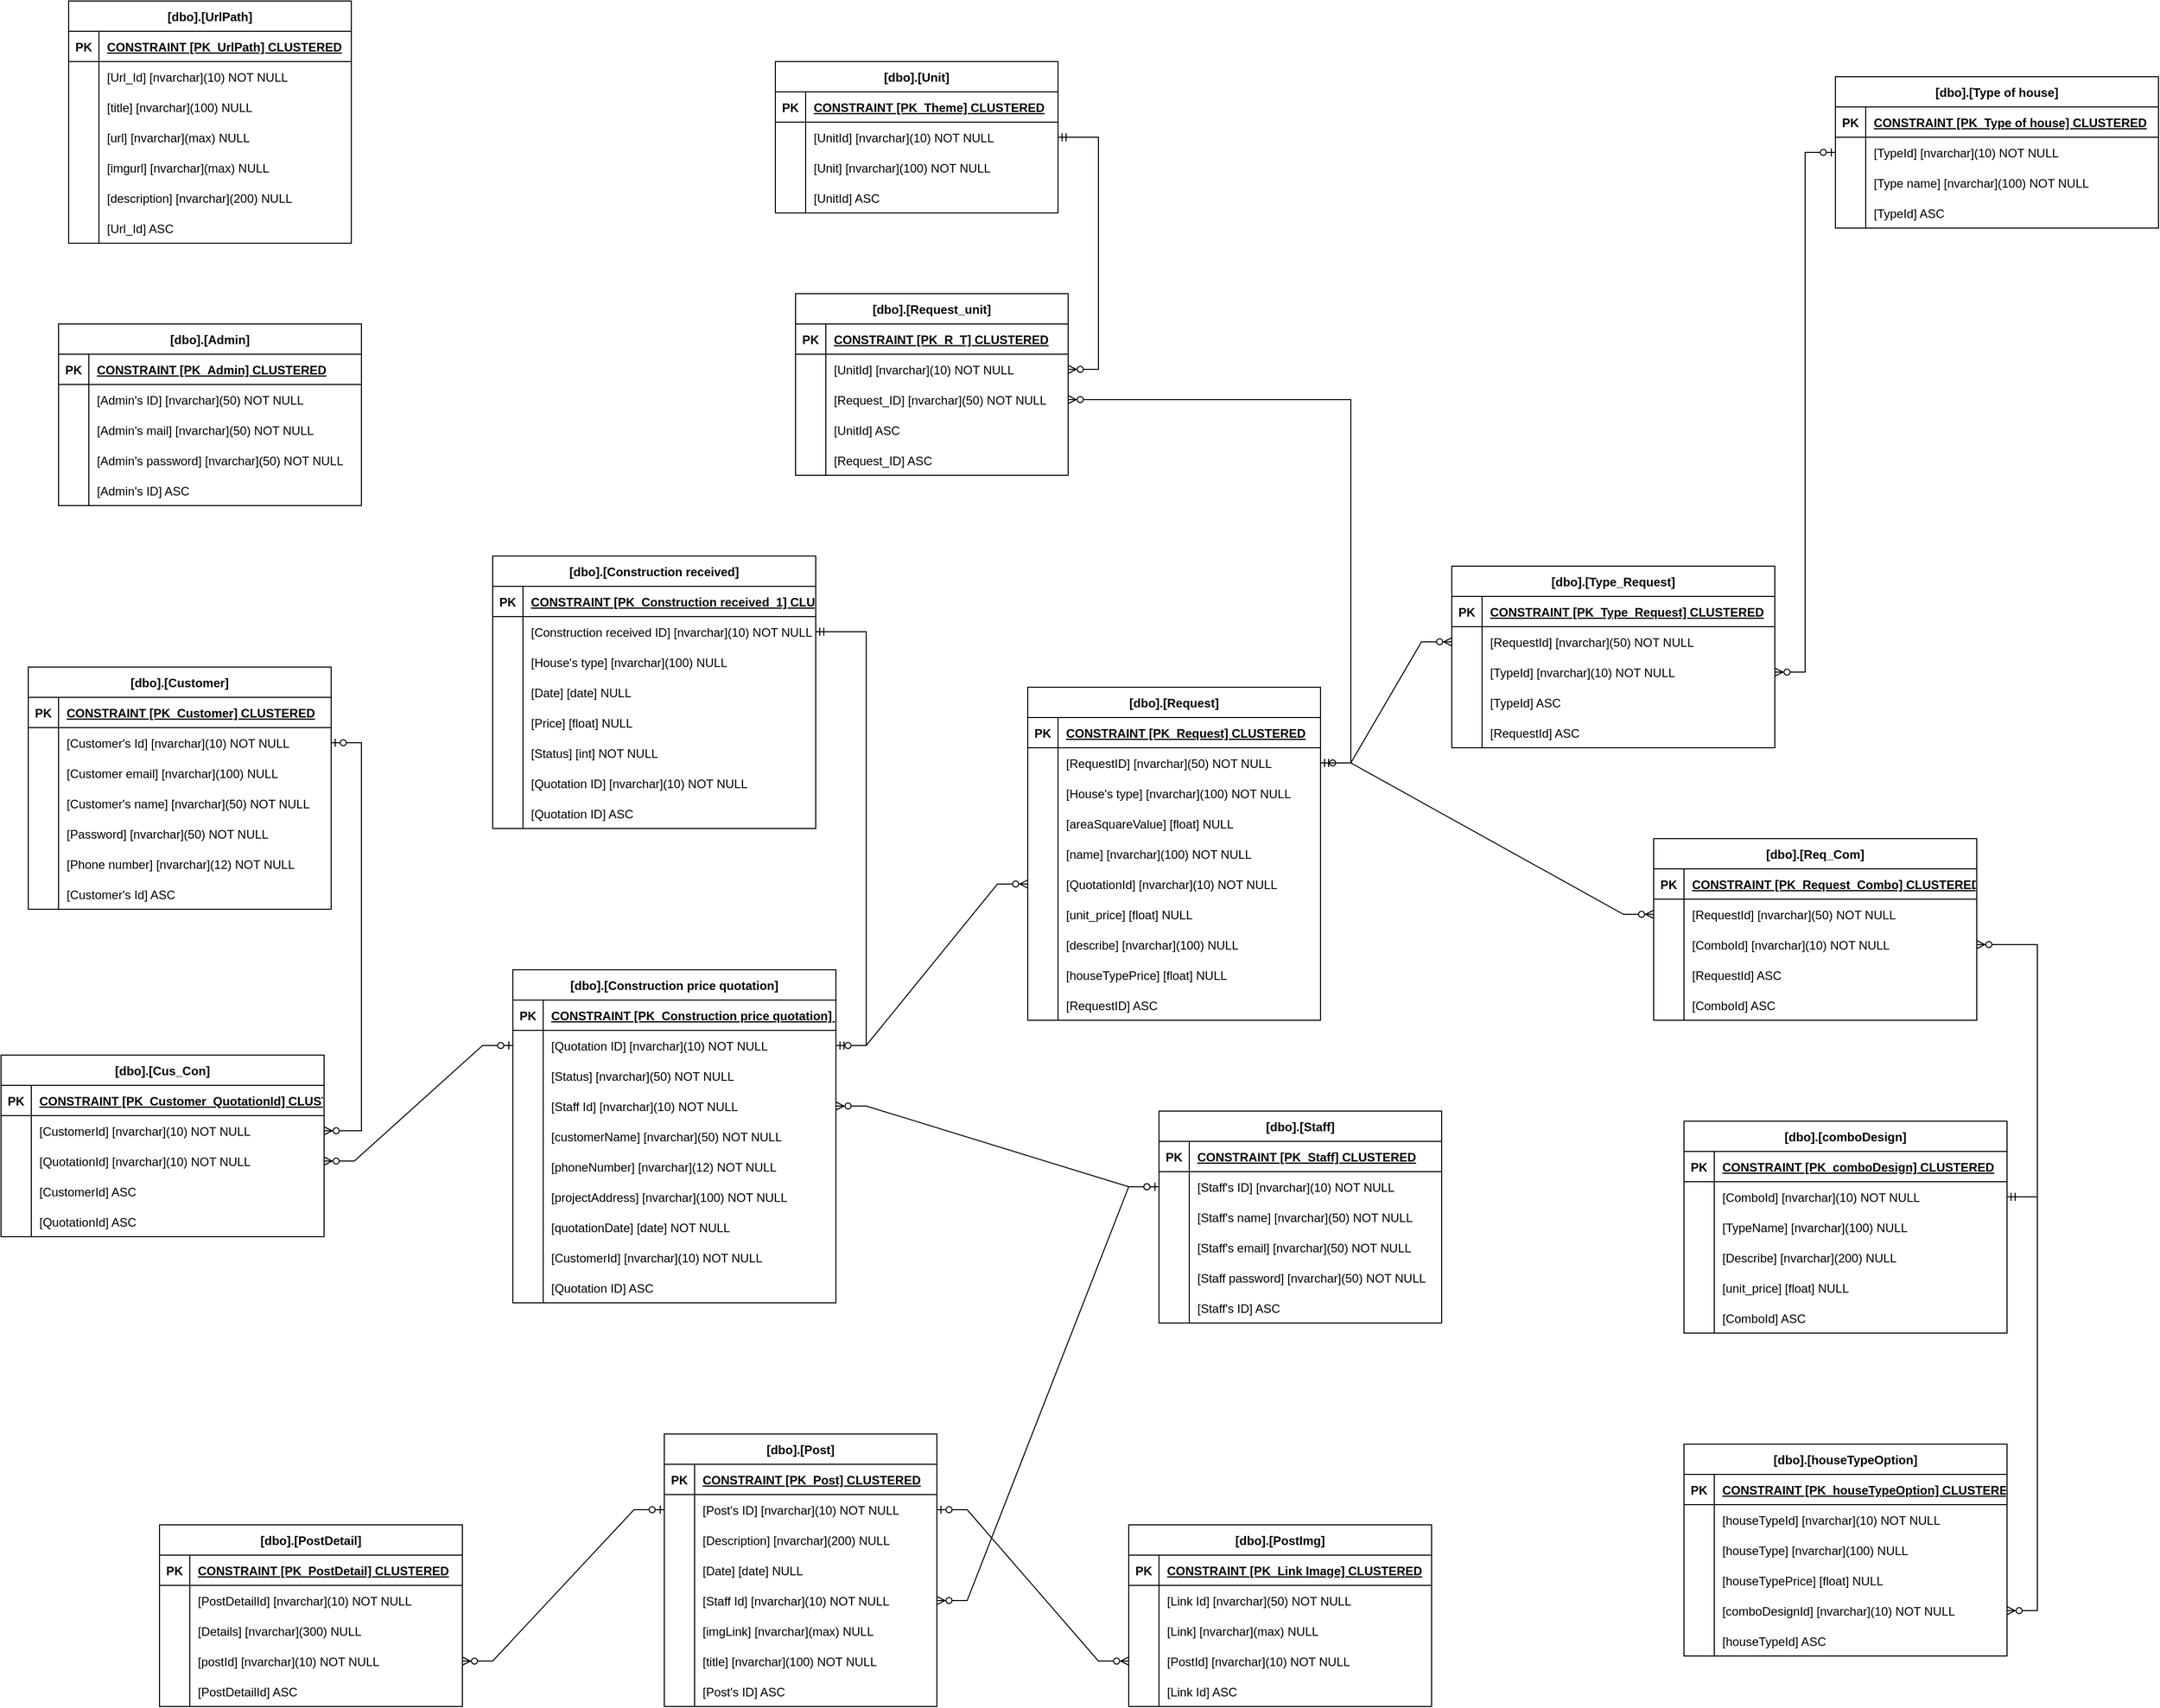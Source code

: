 <mxfile version="24.2.2" type="google">
  <diagram id="C5RBs43oDa-KdzZeNtuy" name="Page-1">
    <mxGraphModel dx="1877" dy="1728" grid="1" gridSize="10" guides="1" tooltips="1" connect="1" arrows="1" fold="1" page="1" pageScale="1" pageWidth="827" pageHeight="1169" math="0" shadow="0">
      <root>
        <mxCell id="WIyWlLk6GJQsqaUBKTNV-0" />
        <mxCell id="WIyWlLk6GJQsqaUBKTNV-1" parent="WIyWlLk6GJQsqaUBKTNV-0" />
        <mxCell id="kYYcKUputZPWeNr9iLdT-0" value="[dbo].[Admin]" style="shape=table;startSize=30;container=1;collapsible=1;childLayout=tableLayout;fixedRows=1;rowLines=0;fontStyle=1;align=center;resizeLast=1;" parent="WIyWlLk6GJQsqaUBKTNV-1" vertex="1">
          <mxGeometry x="-770" y="-230" width="300" height="180" as="geometry" />
        </mxCell>
        <mxCell id="kYYcKUputZPWeNr9iLdT-1" value="" style="shape=tableRow;horizontal=0;startSize=0;swimlaneHead=0;swimlaneBody=0;fillColor=none;collapsible=0;dropTarget=0;points=[[0,0.5],[1,0.5]];portConstraint=eastwest;strokeColor=inherit;top=0;left=0;right=0;bottom=1;" parent="kYYcKUputZPWeNr9iLdT-0" vertex="1">
          <mxGeometry y="30" width="300" height="30" as="geometry" />
        </mxCell>
        <mxCell id="kYYcKUputZPWeNr9iLdT-2" value="PK" style="shape=partialRectangle;overflow=hidden;connectable=0;fillColor=none;strokeColor=inherit;top=0;left=0;bottom=0;right=0;fontStyle=1;" parent="kYYcKUputZPWeNr9iLdT-1" vertex="1">
          <mxGeometry width="30" height="30" as="geometry">
            <mxRectangle width="30" height="30" as="alternateBounds" />
          </mxGeometry>
        </mxCell>
        <mxCell id="kYYcKUputZPWeNr9iLdT-3" value="CONSTRAINT [PK_Admin]  CLUSTERED" style="shape=partialRectangle;overflow=hidden;connectable=0;fillColor=none;align=left;strokeColor=inherit;top=0;left=0;bottom=0;right=0;spacingLeft=6;fontStyle=5;" parent="kYYcKUputZPWeNr9iLdT-1" vertex="1">
          <mxGeometry x="30" width="270" height="30" as="geometry">
            <mxRectangle width="270" height="30" as="alternateBounds" />
          </mxGeometry>
        </mxCell>
        <mxCell id="kYYcKUputZPWeNr9iLdT-4" value="" style="shape=tableRow;horizontal=0;startSize=0;swimlaneHead=0;swimlaneBody=0;fillColor=none;collapsible=0;dropTarget=0;points=[[0,0.5],[1,0.5]];portConstraint=eastwest;strokeColor=inherit;top=0;left=0;right=0;bottom=0;" parent="kYYcKUputZPWeNr9iLdT-0" vertex="1">
          <mxGeometry y="60" width="300" height="30" as="geometry" />
        </mxCell>
        <mxCell id="kYYcKUputZPWeNr9iLdT-5" value="" style="shape=partialRectangle;overflow=hidden;connectable=0;fillColor=none;strokeColor=inherit;top=0;left=0;bottom=0;right=0;" parent="kYYcKUputZPWeNr9iLdT-4" vertex="1">
          <mxGeometry width="30" height="30" as="geometry">
            <mxRectangle width="30" height="30" as="alternateBounds" />
          </mxGeometry>
        </mxCell>
        <mxCell id="kYYcKUputZPWeNr9iLdT-6" value="[Admin&#39;s ID] [nvarchar](50) NOT NULL" style="shape=partialRectangle;overflow=hidden;connectable=0;fillColor=none;align=left;strokeColor=inherit;top=0;left=0;bottom=0;right=0;spacingLeft=6;" parent="kYYcKUputZPWeNr9iLdT-4" vertex="1">
          <mxGeometry x="30" width="270" height="30" as="geometry">
            <mxRectangle width="270" height="30" as="alternateBounds" />
          </mxGeometry>
        </mxCell>
        <mxCell id="kYYcKUputZPWeNr9iLdT-7" value="" style="shape=tableRow;horizontal=0;startSize=0;swimlaneHead=0;swimlaneBody=0;fillColor=none;collapsible=0;dropTarget=0;points=[[0,0.5],[1,0.5]];portConstraint=eastwest;strokeColor=inherit;top=0;left=0;right=0;bottom=0;" parent="kYYcKUputZPWeNr9iLdT-0" vertex="1">
          <mxGeometry y="90" width="300" height="30" as="geometry" />
        </mxCell>
        <mxCell id="kYYcKUputZPWeNr9iLdT-8" value="" style="shape=partialRectangle;overflow=hidden;connectable=0;fillColor=none;strokeColor=inherit;top=0;left=0;bottom=0;right=0;" parent="kYYcKUputZPWeNr9iLdT-7" vertex="1">
          <mxGeometry width="30" height="30" as="geometry">
            <mxRectangle width="30" height="30" as="alternateBounds" />
          </mxGeometry>
        </mxCell>
        <mxCell id="kYYcKUputZPWeNr9iLdT-9" value="[Admin&#39;s mail] [nvarchar](50) NOT NULL" style="shape=partialRectangle;overflow=hidden;connectable=0;fillColor=none;align=left;strokeColor=inherit;top=0;left=0;bottom=0;right=0;spacingLeft=6;" parent="kYYcKUputZPWeNr9iLdT-7" vertex="1">
          <mxGeometry x="30" width="270" height="30" as="geometry">
            <mxRectangle width="270" height="30" as="alternateBounds" />
          </mxGeometry>
        </mxCell>
        <mxCell id="kYYcKUputZPWeNr9iLdT-10" value="" style="shape=tableRow;horizontal=0;startSize=0;swimlaneHead=0;swimlaneBody=0;fillColor=none;collapsible=0;dropTarget=0;points=[[0,0.5],[1,0.5]];portConstraint=eastwest;strokeColor=inherit;top=0;left=0;right=0;bottom=0;" parent="kYYcKUputZPWeNr9iLdT-0" vertex="1">
          <mxGeometry y="120" width="300" height="30" as="geometry" />
        </mxCell>
        <mxCell id="kYYcKUputZPWeNr9iLdT-11" value="" style="shape=partialRectangle;overflow=hidden;connectable=0;fillColor=none;strokeColor=inherit;top=0;left=0;bottom=0;right=0;" parent="kYYcKUputZPWeNr9iLdT-10" vertex="1">
          <mxGeometry width="30" height="30" as="geometry">
            <mxRectangle width="30" height="30" as="alternateBounds" />
          </mxGeometry>
        </mxCell>
        <mxCell id="kYYcKUputZPWeNr9iLdT-12" value="[Admin&#39;s password] [nvarchar](50) NOT NULL" style="shape=partialRectangle;overflow=hidden;connectable=0;fillColor=none;align=left;strokeColor=inherit;top=0;left=0;bottom=0;right=0;spacingLeft=6;" parent="kYYcKUputZPWeNr9iLdT-10" vertex="1">
          <mxGeometry x="30" width="270" height="30" as="geometry">
            <mxRectangle width="270" height="30" as="alternateBounds" />
          </mxGeometry>
        </mxCell>
        <mxCell id="kYYcKUputZPWeNr9iLdT-13" value="" style="shape=tableRow;horizontal=0;startSize=0;swimlaneHead=0;swimlaneBody=0;fillColor=none;collapsible=0;dropTarget=0;points=[[0,0.5],[1,0.5]];portConstraint=eastwest;strokeColor=inherit;top=0;left=0;right=0;bottom=0;" parent="kYYcKUputZPWeNr9iLdT-0" vertex="1">
          <mxGeometry y="150" width="300" height="30" as="geometry" />
        </mxCell>
        <mxCell id="kYYcKUputZPWeNr9iLdT-14" value="" style="shape=partialRectangle;overflow=hidden;connectable=0;fillColor=none;strokeColor=inherit;top=0;left=0;bottom=0;right=0;" parent="kYYcKUputZPWeNr9iLdT-13" vertex="1">
          <mxGeometry width="30" height="30" as="geometry">
            <mxRectangle width="30" height="30" as="alternateBounds" />
          </mxGeometry>
        </mxCell>
        <mxCell id="kYYcKUputZPWeNr9iLdT-15" value="[Admin&#39;s ID] ASC" style="shape=partialRectangle;overflow=hidden;connectable=0;fillColor=none;align=left;strokeColor=inherit;top=0;left=0;bottom=0;right=0;spacingLeft=6;" parent="kYYcKUputZPWeNr9iLdT-13" vertex="1">
          <mxGeometry x="30" width="270" height="30" as="geometry">
            <mxRectangle width="270" height="30" as="alternateBounds" />
          </mxGeometry>
        </mxCell>
        <mxCell id="kYYcKUputZPWeNr9iLdT-16" value="[dbo].[comboDesign]" style="shape=table;startSize=30;container=1;collapsible=1;childLayout=tableLayout;fixedRows=1;rowLines=0;fontStyle=1;align=center;resizeLast=1;" parent="WIyWlLk6GJQsqaUBKTNV-1" vertex="1">
          <mxGeometry x="840" y="560" width="320" height="210" as="geometry" />
        </mxCell>
        <mxCell id="kYYcKUputZPWeNr9iLdT-17" value="" style="shape=tableRow;horizontal=0;startSize=0;swimlaneHead=0;swimlaneBody=0;fillColor=none;collapsible=0;dropTarget=0;points=[[0,0.5],[1,0.5]];portConstraint=eastwest;strokeColor=inherit;top=0;left=0;right=0;bottom=1;" parent="kYYcKUputZPWeNr9iLdT-16" vertex="1">
          <mxGeometry y="30" width="320" height="30" as="geometry" />
        </mxCell>
        <mxCell id="kYYcKUputZPWeNr9iLdT-18" value="PK" style="shape=partialRectangle;overflow=hidden;connectable=0;fillColor=none;strokeColor=inherit;top=0;left=0;bottom=0;right=0;fontStyle=1;" parent="kYYcKUputZPWeNr9iLdT-17" vertex="1">
          <mxGeometry width="30" height="30" as="geometry">
            <mxRectangle width="30" height="30" as="alternateBounds" />
          </mxGeometry>
        </mxCell>
        <mxCell id="kYYcKUputZPWeNr9iLdT-19" value="CONSTRAINT [PK_comboDesign]  CLUSTERED" style="shape=partialRectangle;overflow=hidden;connectable=0;fillColor=none;align=left;strokeColor=inherit;top=0;left=0;bottom=0;right=0;spacingLeft=6;fontStyle=5;" parent="kYYcKUputZPWeNr9iLdT-17" vertex="1">
          <mxGeometry x="30" width="290" height="30" as="geometry">
            <mxRectangle width="290" height="30" as="alternateBounds" />
          </mxGeometry>
        </mxCell>
        <mxCell id="kYYcKUputZPWeNr9iLdT-20" value="" style="shape=tableRow;horizontal=0;startSize=0;swimlaneHead=0;swimlaneBody=0;fillColor=none;collapsible=0;dropTarget=0;points=[[0,0.5],[1,0.5]];portConstraint=eastwest;strokeColor=inherit;top=0;left=0;right=0;bottom=0;" parent="kYYcKUputZPWeNr9iLdT-16" vertex="1">
          <mxGeometry y="60" width="320" height="30" as="geometry" />
        </mxCell>
        <mxCell id="kYYcKUputZPWeNr9iLdT-21" value="" style="shape=partialRectangle;overflow=hidden;connectable=0;fillColor=none;strokeColor=inherit;top=0;left=0;bottom=0;right=0;" parent="kYYcKUputZPWeNr9iLdT-20" vertex="1">
          <mxGeometry width="30" height="30" as="geometry">
            <mxRectangle width="30" height="30" as="alternateBounds" />
          </mxGeometry>
        </mxCell>
        <mxCell id="kYYcKUputZPWeNr9iLdT-22" value="[ComboId] [nvarchar](10) NOT NULL" style="shape=partialRectangle;overflow=hidden;connectable=0;fillColor=none;align=left;strokeColor=inherit;top=0;left=0;bottom=0;right=0;spacingLeft=6;" parent="kYYcKUputZPWeNr9iLdT-20" vertex="1">
          <mxGeometry x="30" width="290" height="30" as="geometry">
            <mxRectangle width="290" height="30" as="alternateBounds" />
          </mxGeometry>
        </mxCell>
        <mxCell id="kYYcKUputZPWeNr9iLdT-23" value="" style="shape=tableRow;horizontal=0;startSize=0;swimlaneHead=0;swimlaneBody=0;fillColor=none;collapsible=0;dropTarget=0;points=[[0,0.5],[1,0.5]];portConstraint=eastwest;strokeColor=inherit;top=0;left=0;right=0;bottom=0;" parent="kYYcKUputZPWeNr9iLdT-16" vertex="1">
          <mxGeometry y="90" width="320" height="30" as="geometry" />
        </mxCell>
        <mxCell id="kYYcKUputZPWeNr9iLdT-24" value="" style="shape=partialRectangle;overflow=hidden;connectable=0;fillColor=none;strokeColor=inherit;top=0;left=0;bottom=0;right=0;" parent="kYYcKUputZPWeNr9iLdT-23" vertex="1">
          <mxGeometry width="30" height="30" as="geometry">
            <mxRectangle width="30" height="30" as="alternateBounds" />
          </mxGeometry>
        </mxCell>
        <mxCell id="kYYcKUputZPWeNr9iLdT-25" value="[TypeName] [nvarchar](100) NULL" style="shape=partialRectangle;overflow=hidden;connectable=0;fillColor=none;align=left;strokeColor=inherit;top=0;left=0;bottom=0;right=0;spacingLeft=6;" parent="kYYcKUputZPWeNr9iLdT-23" vertex="1">
          <mxGeometry x="30" width="290" height="30" as="geometry">
            <mxRectangle width="290" height="30" as="alternateBounds" />
          </mxGeometry>
        </mxCell>
        <mxCell id="kYYcKUputZPWeNr9iLdT-26" value="" style="shape=tableRow;horizontal=0;startSize=0;swimlaneHead=0;swimlaneBody=0;fillColor=none;collapsible=0;dropTarget=0;points=[[0,0.5],[1,0.5]];portConstraint=eastwest;strokeColor=inherit;top=0;left=0;right=0;bottom=0;" parent="kYYcKUputZPWeNr9iLdT-16" vertex="1">
          <mxGeometry y="120" width="320" height="30" as="geometry" />
        </mxCell>
        <mxCell id="kYYcKUputZPWeNr9iLdT-27" value="" style="shape=partialRectangle;overflow=hidden;connectable=0;fillColor=none;strokeColor=inherit;top=0;left=0;bottom=0;right=0;" parent="kYYcKUputZPWeNr9iLdT-26" vertex="1">
          <mxGeometry width="30" height="30" as="geometry">
            <mxRectangle width="30" height="30" as="alternateBounds" />
          </mxGeometry>
        </mxCell>
        <mxCell id="kYYcKUputZPWeNr9iLdT-28" value="[Describe] [nvarchar](200) NULL" style="shape=partialRectangle;overflow=hidden;connectable=0;fillColor=none;align=left;strokeColor=inherit;top=0;left=0;bottom=0;right=0;spacingLeft=6;" parent="kYYcKUputZPWeNr9iLdT-26" vertex="1">
          <mxGeometry x="30" width="290" height="30" as="geometry">
            <mxRectangle width="290" height="30" as="alternateBounds" />
          </mxGeometry>
        </mxCell>
        <mxCell id="kYYcKUputZPWeNr9iLdT-29" value="" style="shape=tableRow;horizontal=0;startSize=0;swimlaneHead=0;swimlaneBody=0;fillColor=none;collapsible=0;dropTarget=0;points=[[0,0.5],[1,0.5]];portConstraint=eastwest;strokeColor=inherit;top=0;left=0;right=0;bottom=0;" parent="kYYcKUputZPWeNr9iLdT-16" vertex="1">
          <mxGeometry y="150" width="320" height="30" as="geometry" />
        </mxCell>
        <mxCell id="kYYcKUputZPWeNr9iLdT-30" value="" style="shape=partialRectangle;overflow=hidden;connectable=0;fillColor=none;strokeColor=inherit;top=0;left=0;bottom=0;right=0;" parent="kYYcKUputZPWeNr9iLdT-29" vertex="1">
          <mxGeometry width="30" height="30" as="geometry">
            <mxRectangle width="30" height="30" as="alternateBounds" />
          </mxGeometry>
        </mxCell>
        <mxCell id="kYYcKUputZPWeNr9iLdT-31" value="[unit_price] [float] NULL" style="shape=partialRectangle;overflow=hidden;connectable=0;fillColor=none;align=left;strokeColor=inherit;top=0;left=0;bottom=0;right=0;spacingLeft=6;" parent="kYYcKUputZPWeNr9iLdT-29" vertex="1">
          <mxGeometry x="30" width="290" height="30" as="geometry">
            <mxRectangle width="290" height="30" as="alternateBounds" />
          </mxGeometry>
        </mxCell>
        <mxCell id="kYYcKUputZPWeNr9iLdT-32" value="" style="shape=tableRow;horizontal=0;startSize=0;swimlaneHead=0;swimlaneBody=0;fillColor=none;collapsible=0;dropTarget=0;points=[[0,0.5],[1,0.5]];portConstraint=eastwest;strokeColor=inherit;top=0;left=0;right=0;bottom=0;" parent="kYYcKUputZPWeNr9iLdT-16" vertex="1">
          <mxGeometry y="180" width="320" height="30" as="geometry" />
        </mxCell>
        <mxCell id="kYYcKUputZPWeNr9iLdT-33" value="" style="shape=partialRectangle;overflow=hidden;connectable=0;fillColor=none;strokeColor=inherit;top=0;left=0;bottom=0;right=0;" parent="kYYcKUputZPWeNr9iLdT-32" vertex="1">
          <mxGeometry width="30" height="30" as="geometry">
            <mxRectangle width="30" height="30" as="alternateBounds" />
          </mxGeometry>
        </mxCell>
        <mxCell id="kYYcKUputZPWeNr9iLdT-34" value="[ComboId] ASC" style="shape=partialRectangle;overflow=hidden;connectable=0;fillColor=none;align=left;strokeColor=inherit;top=0;left=0;bottom=0;right=0;spacingLeft=6;" parent="kYYcKUputZPWeNr9iLdT-32" vertex="1">
          <mxGeometry x="30" width="290" height="30" as="geometry">
            <mxRectangle width="290" height="30" as="alternateBounds" />
          </mxGeometry>
        </mxCell>
        <mxCell id="kYYcKUputZPWeNr9iLdT-35" value="[dbo].[Construction price quotation]" style="shape=table;startSize=30;container=1;collapsible=1;childLayout=tableLayout;fixedRows=1;rowLines=0;fontStyle=1;align=center;resizeLast=1;" parent="WIyWlLk6GJQsqaUBKTNV-1" vertex="1">
          <mxGeometry x="-320" y="410" width="320" height="330" as="geometry" />
        </mxCell>
        <mxCell id="kYYcKUputZPWeNr9iLdT-36" value="" style="shape=tableRow;horizontal=0;startSize=0;swimlaneHead=0;swimlaneBody=0;fillColor=none;collapsible=0;dropTarget=0;points=[[0,0.5],[1,0.5]];portConstraint=eastwest;strokeColor=inherit;top=0;left=0;right=0;bottom=1;" parent="kYYcKUputZPWeNr9iLdT-35" vertex="1">
          <mxGeometry y="30" width="320" height="30" as="geometry" />
        </mxCell>
        <mxCell id="kYYcKUputZPWeNr9iLdT-37" value="PK" style="shape=partialRectangle;overflow=hidden;connectable=0;fillColor=none;strokeColor=inherit;top=0;left=0;bottom=0;right=0;fontStyle=1;" parent="kYYcKUputZPWeNr9iLdT-36" vertex="1">
          <mxGeometry width="30" height="30" as="geometry">
            <mxRectangle width="30" height="30" as="alternateBounds" />
          </mxGeometry>
        </mxCell>
        <mxCell id="kYYcKUputZPWeNr9iLdT-38" value="CONSTRAINT [PK_Construction price quotation]  CLUSTERED" style="shape=partialRectangle;overflow=hidden;connectable=0;fillColor=none;align=left;strokeColor=inherit;top=0;left=0;bottom=0;right=0;spacingLeft=6;fontStyle=5;" parent="kYYcKUputZPWeNr9iLdT-36" vertex="1">
          <mxGeometry x="30" width="290" height="30" as="geometry">
            <mxRectangle width="290" height="30" as="alternateBounds" />
          </mxGeometry>
        </mxCell>
        <mxCell id="kYYcKUputZPWeNr9iLdT-39" value="" style="shape=tableRow;horizontal=0;startSize=0;swimlaneHead=0;swimlaneBody=0;fillColor=none;collapsible=0;dropTarget=0;points=[[0,0.5],[1,0.5]];portConstraint=eastwest;strokeColor=inherit;top=0;left=0;right=0;bottom=0;" parent="kYYcKUputZPWeNr9iLdT-35" vertex="1">
          <mxGeometry y="60" width="320" height="30" as="geometry" />
        </mxCell>
        <mxCell id="kYYcKUputZPWeNr9iLdT-40" value="" style="shape=partialRectangle;overflow=hidden;connectable=0;fillColor=none;strokeColor=inherit;top=0;left=0;bottom=0;right=0;" parent="kYYcKUputZPWeNr9iLdT-39" vertex="1">
          <mxGeometry width="30" height="30" as="geometry">
            <mxRectangle width="30" height="30" as="alternateBounds" />
          </mxGeometry>
        </mxCell>
        <mxCell id="kYYcKUputZPWeNr9iLdT-41" value="[Quotation ID] [nvarchar](10) NOT NULL" style="shape=partialRectangle;overflow=hidden;connectable=0;fillColor=none;align=left;strokeColor=inherit;top=0;left=0;bottom=0;right=0;spacingLeft=6;" parent="kYYcKUputZPWeNr9iLdT-39" vertex="1">
          <mxGeometry x="30" width="290" height="30" as="geometry">
            <mxRectangle width="290" height="30" as="alternateBounds" />
          </mxGeometry>
        </mxCell>
        <mxCell id="kYYcKUputZPWeNr9iLdT-42" value="" style="shape=tableRow;horizontal=0;startSize=0;swimlaneHead=0;swimlaneBody=0;fillColor=none;collapsible=0;dropTarget=0;points=[[0,0.5],[1,0.5]];portConstraint=eastwest;strokeColor=inherit;top=0;left=0;right=0;bottom=0;" parent="kYYcKUputZPWeNr9iLdT-35" vertex="1">
          <mxGeometry y="90" width="320" height="30" as="geometry" />
        </mxCell>
        <mxCell id="kYYcKUputZPWeNr9iLdT-43" value="" style="shape=partialRectangle;overflow=hidden;connectable=0;fillColor=none;strokeColor=inherit;top=0;left=0;bottom=0;right=0;" parent="kYYcKUputZPWeNr9iLdT-42" vertex="1">
          <mxGeometry width="30" height="30" as="geometry">
            <mxRectangle width="30" height="30" as="alternateBounds" />
          </mxGeometry>
        </mxCell>
        <mxCell id="kYYcKUputZPWeNr9iLdT-44" value="[Status] [nvarchar](50) NOT NULL" style="shape=partialRectangle;overflow=hidden;connectable=0;fillColor=none;align=left;strokeColor=inherit;top=0;left=0;bottom=0;right=0;spacingLeft=6;" parent="kYYcKUputZPWeNr9iLdT-42" vertex="1">
          <mxGeometry x="30" width="290" height="30" as="geometry">
            <mxRectangle width="290" height="30" as="alternateBounds" />
          </mxGeometry>
        </mxCell>
        <mxCell id="kYYcKUputZPWeNr9iLdT-45" value="" style="shape=tableRow;horizontal=0;startSize=0;swimlaneHead=0;swimlaneBody=0;fillColor=none;collapsible=0;dropTarget=0;points=[[0,0.5],[1,0.5]];portConstraint=eastwest;strokeColor=inherit;top=0;left=0;right=0;bottom=0;" parent="kYYcKUputZPWeNr9iLdT-35" vertex="1">
          <mxGeometry y="120" width="320" height="30" as="geometry" />
        </mxCell>
        <mxCell id="kYYcKUputZPWeNr9iLdT-46" value="" style="shape=partialRectangle;overflow=hidden;connectable=0;fillColor=none;strokeColor=inherit;top=0;left=0;bottom=0;right=0;" parent="kYYcKUputZPWeNr9iLdT-45" vertex="1">
          <mxGeometry width="30" height="30" as="geometry">
            <mxRectangle width="30" height="30" as="alternateBounds" />
          </mxGeometry>
        </mxCell>
        <mxCell id="kYYcKUputZPWeNr9iLdT-47" value="[Staff Id] [nvarchar](10) NOT NULL" style="shape=partialRectangle;overflow=hidden;connectable=0;fillColor=none;align=left;strokeColor=inherit;top=0;left=0;bottom=0;right=0;spacingLeft=6;" parent="kYYcKUputZPWeNr9iLdT-45" vertex="1">
          <mxGeometry x="30" width="290" height="30" as="geometry">
            <mxRectangle width="290" height="30" as="alternateBounds" />
          </mxGeometry>
        </mxCell>
        <mxCell id="kYYcKUputZPWeNr9iLdT-48" value="" style="shape=tableRow;horizontal=0;startSize=0;swimlaneHead=0;swimlaneBody=0;fillColor=none;collapsible=0;dropTarget=0;points=[[0,0.5],[1,0.5]];portConstraint=eastwest;strokeColor=inherit;top=0;left=0;right=0;bottom=0;" parent="kYYcKUputZPWeNr9iLdT-35" vertex="1">
          <mxGeometry y="150" width="320" height="30" as="geometry" />
        </mxCell>
        <mxCell id="kYYcKUputZPWeNr9iLdT-49" value="" style="shape=partialRectangle;overflow=hidden;connectable=0;fillColor=none;strokeColor=inherit;top=0;left=0;bottom=0;right=0;" parent="kYYcKUputZPWeNr9iLdT-48" vertex="1">
          <mxGeometry width="30" height="30" as="geometry">
            <mxRectangle width="30" height="30" as="alternateBounds" />
          </mxGeometry>
        </mxCell>
        <mxCell id="kYYcKUputZPWeNr9iLdT-50" value="[customerName] [nvarchar](50) NOT NULL" style="shape=partialRectangle;overflow=hidden;connectable=0;fillColor=none;align=left;strokeColor=inherit;top=0;left=0;bottom=0;right=0;spacingLeft=6;" parent="kYYcKUputZPWeNr9iLdT-48" vertex="1">
          <mxGeometry x="30" width="290" height="30" as="geometry">
            <mxRectangle width="290" height="30" as="alternateBounds" />
          </mxGeometry>
        </mxCell>
        <mxCell id="kYYcKUputZPWeNr9iLdT-51" value="" style="shape=tableRow;horizontal=0;startSize=0;swimlaneHead=0;swimlaneBody=0;fillColor=none;collapsible=0;dropTarget=0;points=[[0,0.5],[1,0.5]];portConstraint=eastwest;strokeColor=inherit;top=0;left=0;right=0;bottom=0;" parent="kYYcKUputZPWeNr9iLdT-35" vertex="1">
          <mxGeometry y="180" width="320" height="30" as="geometry" />
        </mxCell>
        <mxCell id="kYYcKUputZPWeNr9iLdT-52" value="" style="shape=partialRectangle;overflow=hidden;connectable=0;fillColor=none;strokeColor=inherit;top=0;left=0;bottom=0;right=0;" parent="kYYcKUputZPWeNr9iLdT-51" vertex="1">
          <mxGeometry width="30" height="30" as="geometry">
            <mxRectangle width="30" height="30" as="alternateBounds" />
          </mxGeometry>
        </mxCell>
        <mxCell id="kYYcKUputZPWeNr9iLdT-53" value="[phoneNumber] [nvarchar](12) NOT NULL" style="shape=partialRectangle;overflow=hidden;connectable=0;fillColor=none;align=left;strokeColor=inherit;top=0;left=0;bottom=0;right=0;spacingLeft=6;" parent="kYYcKUputZPWeNr9iLdT-51" vertex="1">
          <mxGeometry x="30" width="290" height="30" as="geometry">
            <mxRectangle width="290" height="30" as="alternateBounds" />
          </mxGeometry>
        </mxCell>
        <mxCell id="kYYcKUputZPWeNr9iLdT-54" value="" style="shape=tableRow;horizontal=0;startSize=0;swimlaneHead=0;swimlaneBody=0;fillColor=none;collapsible=0;dropTarget=0;points=[[0,0.5],[1,0.5]];portConstraint=eastwest;strokeColor=inherit;top=0;left=0;right=0;bottom=0;" parent="kYYcKUputZPWeNr9iLdT-35" vertex="1">
          <mxGeometry y="210" width="320" height="30" as="geometry" />
        </mxCell>
        <mxCell id="kYYcKUputZPWeNr9iLdT-55" value="" style="shape=partialRectangle;overflow=hidden;connectable=0;fillColor=none;strokeColor=inherit;top=0;left=0;bottom=0;right=0;" parent="kYYcKUputZPWeNr9iLdT-54" vertex="1">
          <mxGeometry width="30" height="30" as="geometry">
            <mxRectangle width="30" height="30" as="alternateBounds" />
          </mxGeometry>
        </mxCell>
        <mxCell id="kYYcKUputZPWeNr9iLdT-56" value="[projectAddress] [nvarchar](100) NOT NULL" style="shape=partialRectangle;overflow=hidden;connectable=0;fillColor=none;align=left;strokeColor=inherit;top=0;left=0;bottom=0;right=0;spacingLeft=6;" parent="kYYcKUputZPWeNr9iLdT-54" vertex="1">
          <mxGeometry x="30" width="290" height="30" as="geometry">
            <mxRectangle width="290" height="30" as="alternateBounds" />
          </mxGeometry>
        </mxCell>
        <mxCell id="kYYcKUputZPWeNr9iLdT-57" value="" style="shape=tableRow;horizontal=0;startSize=0;swimlaneHead=0;swimlaneBody=0;fillColor=none;collapsible=0;dropTarget=0;points=[[0,0.5],[1,0.5]];portConstraint=eastwest;strokeColor=inherit;top=0;left=0;right=0;bottom=0;" parent="kYYcKUputZPWeNr9iLdT-35" vertex="1">
          <mxGeometry y="240" width="320" height="30" as="geometry" />
        </mxCell>
        <mxCell id="kYYcKUputZPWeNr9iLdT-58" value="" style="shape=partialRectangle;overflow=hidden;connectable=0;fillColor=none;strokeColor=inherit;top=0;left=0;bottom=0;right=0;" parent="kYYcKUputZPWeNr9iLdT-57" vertex="1">
          <mxGeometry width="30" height="30" as="geometry">
            <mxRectangle width="30" height="30" as="alternateBounds" />
          </mxGeometry>
        </mxCell>
        <mxCell id="kYYcKUputZPWeNr9iLdT-59" value="[quotationDate] [date] NOT NULL" style="shape=partialRectangle;overflow=hidden;connectable=0;fillColor=none;align=left;strokeColor=inherit;top=0;left=0;bottom=0;right=0;spacingLeft=6;" parent="kYYcKUputZPWeNr9iLdT-57" vertex="1">
          <mxGeometry x="30" width="290" height="30" as="geometry">
            <mxRectangle width="290" height="30" as="alternateBounds" />
          </mxGeometry>
        </mxCell>
        <mxCell id="kYYcKUputZPWeNr9iLdT-60" value="" style="shape=tableRow;horizontal=0;startSize=0;swimlaneHead=0;swimlaneBody=0;fillColor=none;collapsible=0;dropTarget=0;points=[[0,0.5],[1,0.5]];portConstraint=eastwest;strokeColor=inherit;top=0;left=0;right=0;bottom=0;" parent="kYYcKUputZPWeNr9iLdT-35" vertex="1">
          <mxGeometry y="270" width="320" height="30" as="geometry" />
        </mxCell>
        <mxCell id="kYYcKUputZPWeNr9iLdT-61" value="" style="shape=partialRectangle;overflow=hidden;connectable=0;fillColor=none;strokeColor=inherit;top=0;left=0;bottom=0;right=0;" parent="kYYcKUputZPWeNr9iLdT-60" vertex="1">
          <mxGeometry width="30" height="30" as="geometry">
            <mxRectangle width="30" height="30" as="alternateBounds" />
          </mxGeometry>
        </mxCell>
        <mxCell id="kYYcKUputZPWeNr9iLdT-62" value="[CustomerId] [nvarchar](10) NOT NULL" style="shape=partialRectangle;overflow=hidden;connectable=0;fillColor=none;align=left;strokeColor=inherit;top=0;left=0;bottom=0;right=0;spacingLeft=6;" parent="kYYcKUputZPWeNr9iLdT-60" vertex="1">
          <mxGeometry x="30" width="290" height="30" as="geometry">
            <mxRectangle width="290" height="30" as="alternateBounds" />
          </mxGeometry>
        </mxCell>
        <mxCell id="kYYcKUputZPWeNr9iLdT-63" value="" style="shape=tableRow;horizontal=0;startSize=0;swimlaneHead=0;swimlaneBody=0;fillColor=none;collapsible=0;dropTarget=0;points=[[0,0.5],[1,0.5]];portConstraint=eastwest;strokeColor=inherit;top=0;left=0;right=0;bottom=0;" parent="kYYcKUputZPWeNr9iLdT-35" vertex="1">
          <mxGeometry y="300" width="320" height="30" as="geometry" />
        </mxCell>
        <mxCell id="kYYcKUputZPWeNr9iLdT-64" value="" style="shape=partialRectangle;overflow=hidden;connectable=0;fillColor=none;strokeColor=inherit;top=0;left=0;bottom=0;right=0;" parent="kYYcKUputZPWeNr9iLdT-63" vertex="1">
          <mxGeometry width="30" height="30" as="geometry">
            <mxRectangle width="30" height="30" as="alternateBounds" />
          </mxGeometry>
        </mxCell>
        <mxCell id="kYYcKUputZPWeNr9iLdT-65" value="[Quotation ID] ASC" style="shape=partialRectangle;overflow=hidden;connectable=0;fillColor=none;align=left;strokeColor=inherit;top=0;left=0;bottom=0;right=0;spacingLeft=6;" parent="kYYcKUputZPWeNr9iLdT-63" vertex="1">
          <mxGeometry x="30" width="290" height="30" as="geometry">
            <mxRectangle width="290" height="30" as="alternateBounds" />
          </mxGeometry>
        </mxCell>
        <mxCell id="kYYcKUputZPWeNr9iLdT-66" value="[dbo].[Construction received]" style="shape=table;startSize=30;container=1;collapsible=1;childLayout=tableLayout;fixedRows=1;rowLines=0;fontStyle=1;align=center;resizeLast=1;" parent="WIyWlLk6GJQsqaUBKTNV-1" vertex="1">
          <mxGeometry x="-340" width="320" height="270" as="geometry" />
        </mxCell>
        <mxCell id="kYYcKUputZPWeNr9iLdT-67" value="" style="shape=tableRow;horizontal=0;startSize=0;swimlaneHead=0;swimlaneBody=0;fillColor=none;collapsible=0;dropTarget=0;points=[[0,0.5],[1,0.5]];portConstraint=eastwest;strokeColor=inherit;top=0;left=0;right=0;bottom=1;" parent="kYYcKUputZPWeNr9iLdT-66" vertex="1">
          <mxGeometry y="30" width="320" height="30" as="geometry" />
        </mxCell>
        <mxCell id="kYYcKUputZPWeNr9iLdT-68" value="PK" style="shape=partialRectangle;overflow=hidden;connectable=0;fillColor=none;strokeColor=inherit;top=0;left=0;bottom=0;right=0;fontStyle=1;" parent="kYYcKUputZPWeNr9iLdT-67" vertex="1">
          <mxGeometry width="30" height="30" as="geometry">
            <mxRectangle width="30" height="30" as="alternateBounds" />
          </mxGeometry>
        </mxCell>
        <mxCell id="kYYcKUputZPWeNr9iLdT-69" value="CONSTRAINT [PK_Construction received_1]  CLUSTERED" style="shape=partialRectangle;overflow=hidden;connectable=0;fillColor=none;align=left;strokeColor=inherit;top=0;left=0;bottom=0;right=0;spacingLeft=6;fontStyle=5;" parent="kYYcKUputZPWeNr9iLdT-67" vertex="1">
          <mxGeometry x="30" width="290" height="30" as="geometry">
            <mxRectangle width="290" height="30" as="alternateBounds" />
          </mxGeometry>
        </mxCell>
        <mxCell id="kYYcKUputZPWeNr9iLdT-70" value="" style="shape=tableRow;horizontal=0;startSize=0;swimlaneHead=0;swimlaneBody=0;fillColor=none;collapsible=0;dropTarget=0;points=[[0,0.5],[1,0.5]];portConstraint=eastwest;strokeColor=inherit;top=0;left=0;right=0;bottom=0;" parent="kYYcKUputZPWeNr9iLdT-66" vertex="1">
          <mxGeometry y="60" width="320" height="30" as="geometry" />
        </mxCell>
        <mxCell id="kYYcKUputZPWeNr9iLdT-71" value="" style="shape=partialRectangle;overflow=hidden;connectable=0;fillColor=none;strokeColor=inherit;top=0;left=0;bottom=0;right=0;" parent="kYYcKUputZPWeNr9iLdT-70" vertex="1">
          <mxGeometry width="30" height="30" as="geometry">
            <mxRectangle width="30" height="30" as="alternateBounds" />
          </mxGeometry>
        </mxCell>
        <mxCell id="kYYcKUputZPWeNr9iLdT-72" value="[Construction received ID] [nvarchar](10) NOT NULL" style="shape=partialRectangle;overflow=hidden;connectable=0;fillColor=none;align=left;strokeColor=inherit;top=0;left=0;bottom=0;right=0;spacingLeft=6;" parent="kYYcKUputZPWeNr9iLdT-70" vertex="1">
          <mxGeometry x="30" width="290" height="30" as="geometry">
            <mxRectangle width="290" height="30" as="alternateBounds" />
          </mxGeometry>
        </mxCell>
        <mxCell id="kYYcKUputZPWeNr9iLdT-73" value="" style="shape=tableRow;horizontal=0;startSize=0;swimlaneHead=0;swimlaneBody=0;fillColor=none;collapsible=0;dropTarget=0;points=[[0,0.5],[1,0.5]];portConstraint=eastwest;strokeColor=inherit;top=0;left=0;right=0;bottom=0;" parent="kYYcKUputZPWeNr9iLdT-66" vertex="1">
          <mxGeometry y="90" width="320" height="30" as="geometry" />
        </mxCell>
        <mxCell id="kYYcKUputZPWeNr9iLdT-74" value="" style="shape=partialRectangle;overflow=hidden;connectable=0;fillColor=none;strokeColor=inherit;top=0;left=0;bottom=0;right=0;" parent="kYYcKUputZPWeNr9iLdT-73" vertex="1">
          <mxGeometry width="30" height="30" as="geometry">
            <mxRectangle width="30" height="30" as="alternateBounds" />
          </mxGeometry>
        </mxCell>
        <mxCell id="kYYcKUputZPWeNr9iLdT-75" value="[House&#39;s type] [nvarchar](100) NULL" style="shape=partialRectangle;overflow=hidden;connectable=0;fillColor=none;align=left;strokeColor=inherit;top=0;left=0;bottom=0;right=0;spacingLeft=6;" parent="kYYcKUputZPWeNr9iLdT-73" vertex="1">
          <mxGeometry x="30" width="290" height="30" as="geometry">
            <mxRectangle width="290" height="30" as="alternateBounds" />
          </mxGeometry>
        </mxCell>
        <mxCell id="kYYcKUputZPWeNr9iLdT-76" value="" style="shape=tableRow;horizontal=0;startSize=0;swimlaneHead=0;swimlaneBody=0;fillColor=none;collapsible=0;dropTarget=0;points=[[0,0.5],[1,0.5]];portConstraint=eastwest;strokeColor=inherit;top=0;left=0;right=0;bottom=0;" parent="kYYcKUputZPWeNr9iLdT-66" vertex="1">
          <mxGeometry y="120" width="320" height="30" as="geometry" />
        </mxCell>
        <mxCell id="kYYcKUputZPWeNr9iLdT-77" value="" style="shape=partialRectangle;overflow=hidden;connectable=0;fillColor=none;strokeColor=inherit;top=0;left=0;bottom=0;right=0;" parent="kYYcKUputZPWeNr9iLdT-76" vertex="1">
          <mxGeometry width="30" height="30" as="geometry">
            <mxRectangle width="30" height="30" as="alternateBounds" />
          </mxGeometry>
        </mxCell>
        <mxCell id="kYYcKUputZPWeNr9iLdT-78" value="[Date] [date] NULL" style="shape=partialRectangle;overflow=hidden;connectable=0;fillColor=none;align=left;strokeColor=inherit;top=0;left=0;bottom=0;right=0;spacingLeft=6;" parent="kYYcKUputZPWeNr9iLdT-76" vertex="1">
          <mxGeometry x="30" width="290" height="30" as="geometry">
            <mxRectangle width="290" height="30" as="alternateBounds" />
          </mxGeometry>
        </mxCell>
        <mxCell id="kYYcKUputZPWeNr9iLdT-79" value="" style="shape=tableRow;horizontal=0;startSize=0;swimlaneHead=0;swimlaneBody=0;fillColor=none;collapsible=0;dropTarget=0;points=[[0,0.5],[1,0.5]];portConstraint=eastwest;strokeColor=inherit;top=0;left=0;right=0;bottom=0;" parent="kYYcKUputZPWeNr9iLdT-66" vertex="1">
          <mxGeometry y="150" width="320" height="30" as="geometry" />
        </mxCell>
        <mxCell id="kYYcKUputZPWeNr9iLdT-80" value="" style="shape=partialRectangle;overflow=hidden;connectable=0;fillColor=none;strokeColor=inherit;top=0;left=0;bottom=0;right=0;" parent="kYYcKUputZPWeNr9iLdT-79" vertex="1">
          <mxGeometry width="30" height="30" as="geometry">
            <mxRectangle width="30" height="30" as="alternateBounds" />
          </mxGeometry>
        </mxCell>
        <mxCell id="kYYcKUputZPWeNr9iLdT-81" value="[Price] [float] NULL" style="shape=partialRectangle;overflow=hidden;connectable=0;fillColor=none;align=left;strokeColor=inherit;top=0;left=0;bottom=0;right=0;spacingLeft=6;" parent="kYYcKUputZPWeNr9iLdT-79" vertex="1">
          <mxGeometry x="30" width="290" height="30" as="geometry">
            <mxRectangle width="290" height="30" as="alternateBounds" />
          </mxGeometry>
        </mxCell>
        <mxCell id="kYYcKUputZPWeNr9iLdT-82" value="" style="shape=tableRow;horizontal=0;startSize=0;swimlaneHead=0;swimlaneBody=0;fillColor=none;collapsible=0;dropTarget=0;points=[[0,0.5],[1,0.5]];portConstraint=eastwest;strokeColor=inherit;top=0;left=0;right=0;bottom=0;" parent="kYYcKUputZPWeNr9iLdT-66" vertex="1">
          <mxGeometry y="180" width="320" height="30" as="geometry" />
        </mxCell>
        <mxCell id="kYYcKUputZPWeNr9iLdT-83" value="" style="shape=partialRectangle;overflow=hidden;connectable=0;fillColor=none;strokeColor=inherit;top=0;left=0;bottom=0;right=0;" parent="kYYcKUputZPWeNr9iLdT-82" vertex="1">
          <mxGeometry width="30" height="30" as="geometry">
            <mxRectangle width="30" height="30" as="alternateBounds" />
          </mxGeometry>
        </mxCell>
        <mxCell id="kYYcKUputZPWeNr9iLdT-84" value="[Status] [int] NOT NULL" style="shape=partialRectangle;overflow=hidden;connectable=0;fillColor=none;align=left;strokeColor=inherit;top=0;left=0;bottom=0;right=0;spacingLeft=6;" parent="kYYcKUputZPWeNr9iLdT-82" vertex="1">
          <mxGeometry x="30" width="290" height="30" as="geometry">
            <mxRectangle width="290" height="30" as="alternateBounds" />
          </mxGeometry>
        </mxCell>
        <mxCell id="kYYcKUputZPWeNr9iLdT-85" value="" style="shape=tableRow;horizontal=0;startSize=0;swimlaneHead=0;swimlaneBody=0;fillColor=none;collapsible=0;dropTarget=0;points=[[0,0.5],[1,0.5]];portConstraint=eastwest;strokeColor=inherit;top=0;left=0;right=0;bottom=0;" parent="kYYcKUputZPWeNr9iLdT-66" vertex="1">
          <mxGeometry y="210" width="320" height="30" as="geometry" />
        </mxCell>
        <mxCell id="kYYcKUputZPWeNr9iLdT-86" value="" style="shape=partialRectangle;overflow=hidden;connectable=0;fillColor=none;strokeColor=inherit;top=0;left=0;bottom=0;right=0;" parent="kYYcKUputZPWeNr9iLdT-85" vertex="1">
          <mxGeometry width="30" height="30" as="geometry">
            <mxRectangle width="30" height="30" as="alternateBounds" />
          </mxGeometry>
        </mxCell>
        <mxCell id="kYYcKUputZPWeNr9iLdT-87" value="[Quotation ID] [nvarchar](10) NOT NULL" style="shape=partialRectangle;overflow=hidden;connectable=0;fillColor=none;align=left;strokeColor=inherit;top=0;left=0;bottom=0;right=0;spacingLeft=6;" parent="kYYcKUputZPWeNr9iLdT-85" vertex="1">
          <mxGeometry x="30" width="290" height="30" as="geometry">
            <mxRectangle width="290" height="30" as="alternateBounds" />
          </mxGeometry>
        </mxCell>
        <mxCell id="kYYcKUputZPWeNr9iLdT-88" value="" style="shape=tableRow;horizontal=0;startSize=0;swimlaneHead=0;swimlaneBody=0;fillColor=none;collapsible=0;dropTarget=0;points=[[0,0.5],[1,0.5]];portConstraint=eastwest;strokeColor=inherit;top=0;left=0;right=0;bottom=0;" parent="kYYcKUputZPWeNr9iLdT-66" vertex="1">
          <mxGeometry y="240" width="320" height="30" as="geometry" />
        </mxCell>
        <mxCell id="kYYcKUputZPWeNr9iLdT-89" value="" style="shape=partialRectangle;overflow=hidden;connectable=0;fillColor=none;strokeColor=inherit;top=0;left=0;bottom=0;right=0;" parent="kYYcKUputZPWeNr9iLdT-88" vertex="1">
          <mxGeometry width="30" height="30" as="geometry">
            <mxRectangle width="30" height="30" as="alternateBounds" />
          </mxGeometry>
        </mxCell>
        <mxCell id="kYYcKUputZPWeNr9iLdT-90" value="[Quotation ID] ASC" style="shape=partialRectangle;overflow=hidden;connectable=0;fillColor=none;align=left;strokeColor=inherit;top=0;left=0;bottom=0;right=0;spacingLeft=6;" parent="kYYcKUputZPWeNr9iLdT-88" vertex="1">
          <mxGeometry x="30" width="290" height="30" as="geometry">
            <mxRectangle width="290" height="30" as="alternateBounds" />
          </mxGeometry>
        </mxCell>
        <mxCell id="kYYcKUputZPWeNr9iLdT-91" value="[dbo].[Cus_Con]" style="shape=table;startSize=30;container=1;collapsible=1;childLayout=tableLayout;fixedRows=1;rowLines=0;fontStyle=1;align=center;resizeLast=1;" parent="WIyWlLk6GJQsqaUBKTNV-1" vertex="1">
          <mxGeometry x="-827" y="494.5" width="320" height="180" as="geometry" />
        </mxCell>
        <mxCell id="kYYcKUputZPWeNr9iLdT-92" value="" style="shape=tableRow;horizontal=0;startSize=0;swimlaneHead=0;swimlaneBody=0;fillColor=none;collapsible=0;dropTarget=0;points=[[0,0.5],[1,0.5]];portConstraint=eastwest;strokeColor=inherit;top=0;left=0;right=0;bottom=1;" parent="kYYcKUputZPWeNr9iLdT-91" vertex="1">
          <mxGeometry y="30" width="320" height="30" as="geometry" />
        </mxCell>
        <mxCell id="kYYcKUputZPWeNr9iLdT-93" value="PK" style="shape=partialRectangle;overflow=hidden;connectable=0;fillColor=none;strokeColor=inherit;top=0;left=0;bottom=0;right=0;fontStyle=1;" parent="kYYcKUputZPWeNr9iLdT-92" vertex="1">
          <mxGeometry width="30" height="30" as="geometry">
            <mxRectangle width="30" height="30" as="alternateBounds" />
          </mxGeometry>
        </mxCell>
        <mxCell id="kYYcKUputZPWeNr9iLdT-94" value="CONSTRAINT [PK_Customer_QuotationId]  CLUSTERED" style="shape=partialRectangle;overflow=hidden;connectable=0;fillColor=none;align=left;strokeColor=inherit;top=0;left=0;bottom=0;right=0;spacingLeft=6;fontStyle=5;" parent="kYYcKUputZPWeNr9iLdT-92" vertex="1">
          <mxGeometry x="30" width="290" height="30" as="geometry">
            <mxRectangle width="290" height="30" as="alternateBounds" />
          </mxGeometry>
        </mxCell>
        <mxCell id="kYYcKUputZPWeNr9iLdT-95" value="" style="shape=tableRow;horizontal=0;startSize=0;swimlaneHead=0;swimlaneBody=0;fillColor=none;collapsible=0;dropTarget=0;points=[[0,0.5],[1,0.5]];portConstraint=eastwest;strokeColor=inherit;top=0;left=0;right=0;bottom=0;" parent="kYYcKUputZPWeNr9iLdT-91" vertex="1">
          <mxGeometry y="60" width="320" height="30" as="geometry" />
        </mxCell>
        <mxCell id="kYYcKUputZPWeNr9iLdT-96" value="" style="shape=partialRectangle;overflow=hidden;connectable=0;fillColor=none;strokeColor=inherit;top=0;left=0;bottom=0;right=0;" parent="kYYcKUputZPWeNr9iLdT-95" vertex="1">
          <mxGeometry width="30" height="30" as="geometry">
            <mxRectangle width="30" height="30" as="alternateBounds" />
          </mxGeometry>
        </mxCell>
        <mxCell id="kYYcKUputZPWeNr9iLdT-97" value="[CustomerId] [nvarchar](10) NOT NULL" style="shape=partialRectangle;overflow=hidden;connectable=0;fillColor=none;align=left;strokeColor=inherit;top=0;left=0;bottom=0;right=0;spacingLeft=6;" parent="kYYcKUputZPWeNr9iLdT-95" vertex="1">
          <mxGeometry x="30" width="290" height="30" as="geometry">
            <mxRectangle width="290" height="30" as="alternateBounds" />
          </mxGeometry>
        </mxCell>
        <mxCell id="kYYcKUputZPWeNr9iLdT-98" value="" style="shape=tableRow;horizontal=0;startSize=0;swimlaneHead=0;swimlaneBody=0;fillColor=none;collapsible=0;dropTarget=0;points=[[0,0.5],[1,0.5]];portConstraint=eastwest;strokeColor=inherit;top=0;left=0;right=0;bottom=0;" parent="kYYcKUputZPWeNr9iLdT-91" vertex="1">
          <mxGeometry y="90" width="320" height="30" as="geometry" />
        </mxCell>
        <mxCell id="kYYcKUputZPWeNr9iLdT-99" value="" style="shape=partialRectangle;overflow=hidden;connectable=0;fillColor=none;strokeColor=inherit;top=0;left=0;bottom=0;right=0;" parent="kYYcKUputZPWeNr9iLdT-98" vertex="1">
          <mxGeometry width="30" height="30" as="geometry">
            <mxRectangle width="30" height="30" as="alternateBounds" />
          </mxGeometry>
        </mxCell>
        <mxCell id="kYYcKUputZPWeNr9iLdT-100" value="[QuotationId] [nvarchar](10) NOT NULL" style="shape=partialRectangle;overflow=hidden;connectable=0;fillColor=none;align=left;strokeColor=inherit;top=0;left=0;bottom=0;right=0;spacingLeft=6;" parent="kYYcKUputZPWeNr9iLdT-98" vertex="1">
          <mxGeometry x="30" width="290" height="30" as="geometry">
            <mxRectangle width="290" height="30" as="alternateBounds" />
          </mxGeometry>
        </mxCell>
        <mxCell id="kYYcKUputZPWeNr9iLdT-101" value="" style="shape=tableRow;horizontal=0;startSize=0;swimlaneHead=0;swimlaneBody=0;fillColor=none;collapsible=0;dropTarget=0;points=[[0,0.5],[1,0.5]];portConstraint=eastwest;strokeColor=inherit;top=0;left=0;right=0;bottom=0;" parent="kYYcKUputZPWeNr9iLdT-91" vertex="1">
          <mxGeometry y="120" width="320" height="30" as="geometry" />
        </mxCell>
        <mxCell id="kYYcKUputZPWeNr9iLdT-102" value="" style="shape=partialRectangle;overflow=hidden;connectable=0;fillColor=none;strokeColor=inherit;top=0;left=0;bottom=0;right=0;" parent="kYYcKUputZPWeNr9iLdT-101" vertex="1">
          <mxGeometry width="30" height="30" as="geometry">
            <mxRectangle width="30" height="30" as="alternateBounds" />
          </mxGeometry>
        </mxCell>
        <mxCell id="kYYcKUputZPWeNr9iLdT-103" value="[CustomerId] ASC" style="shape=partialRectangle;overflow=hidden;connectable=0;fillColor=none;align=left;strokeColor=inherit;top=0;left=0;bottom=0;right=0;spacingLeft=6;" parent="kYYcKUputZPWeNr9iLdT-101" vertex="1">
          <mxGeometry x="30" width="290" height="30" as="geometry">
            <mxRectangle width="290" height="30" as="alternateBounds" />
          </mxGeometry>
        </mxCell>
        <mxCell id="kYYcKUputZPWeNr9iLdT-104" value="" style="shape=tableRow;horizontal=0;startSize=0;swimlaneHead=0;swimlaneBody=0;fillColor=none;collapsible=0;dropTarget=0;points=[[0,0.5],[1,0.5]];portConstraint=eastwest;strokeColor=inherit;top=0;left=0;right=0;bottom=0;" parent="kYYcKUputZPWeNr9iLdT-91" vertex="1">
          <mxGeometry y="150" width="320" height="30" as="geometry" />
        </mxCell>
        <mxCell id="kYYcKUputZPWeNr9iLdT-105" value="" style="shape=partialRectangle;overflow=hidden;connectable=0;fillColor=none;strokeColor=inherit;top=0;left=0;bottom=0;right=0;" parent="kYYcKUputZPWeNr9iLdT-104" vertex="1">
          <mxGeometry width="30" height="30" as="geometry">
            <mxRectangle width="30" height="30" as="alternateBounds" />
          </mxGeometry>
        </mxCell>
        <mxCell id="kYYcKUputZPWeNr9iLdT-106" value="[QuotationId] ASC" style="shape=partialRectangle;overflow=hidden;connectable=0;fillColor=none;align=left;strokeColor=inherit;top=0;left=0;bottom=0;right=0;spacingLeft=6;" parent="kYYcKUputZPWeNr9iLdT-104" vertex="1">
          <mxGeometry x="30" width="290" height="30" as="geometry">
            <mxRectangle width="290" height="30" as="alternateBounds" />
          </mxGeometry>
        </mxCell>
        <mxCell id="kYYcKUputZPWeNr9iLdT-107" value="[dbo].[Customer]" style="shape=table;startSize=30;container=1;collapsible=1;childLayout=tableLayout;fixedRows=1;rowLines=0;fontStyle=1;align=center;resizeLast=1;" parent="WIyWlLk6GJQsqaUBKTNV-1" vertex="1">
          <mxGeometry x="-800" y="110" width="300" height="240" as="geometry" />
        </mxCell>
        <mxCell id="kYYcKUputZPWeNr9iLdT-108" value="" style="shape=tableRow;horizontal=0;startSize=0;swimlaneHead=0;swimlaneBody=0;fillColor=none;collapsible=0;dropTarget=0;points=[[0,0.5],[1,0.5]];portConstraint=eastwest;strokeColor=inherit;top=0;left=0;right=0;bottom=1;" parent="kYYcKUputZPWeNr9iLdT-107" vertex="1">
          <mxGeometry y="30" width="300" height="30" as="geometry" />
        </mxCell>
        <mxCell id="kYYcKUputZPWeNr9iLdT-109" value="PK" style="shape=partialRectangle;overflow=hidden;connectable=0;fillColor=none;strokeColor=inherit;top=0;left=0;bottom=0;right=0;fontStyle=1;" parent="kYYcKUputZPWeNr9iLdT-108" vertex="1">
          <mxGeometry width="30" height="30" as="geometry">
            <mxRectangle width="30" height="30" as="alternateBounds" />
          </mxGeometry>
        </mxCell>
        <mxCell id="kYYcKUputZPWeNr9iLdT-110" value="CONSTRAINT [PK_Customer]  CLUSTERED" style="shape=partialRectangle;overflow=hidden;connectable=0;fillColor=none;align=left;strokeColor=inherit;top=0;left=0;bottom=0;right=0;spacingLeft=6;fontStyle=5;" parent="kYYcKUputZPWeNr9iLdT-108" vertex="1">
          <mxGeometry x="30" width="270" height="30" as="geometry">
            <mxRectangle width="270" height="30" as="alternateBounds" />
          </mxGeometry>
        </mxCell>
        <mxCell id="kYYcKUputZPWeNr9iLdT-111" value="" style="shape=tableRow;horizontal=0;startSize=0;swimlaneHead=0;swimlaneBody=0;fillColor=none;collapsible=0;dropTarget=0;points=[[0,0.5],[1,0.5]];portConstraint=eastwest;strokeColor=inherit;top=0;left=0;right=0;bottom=0;" parent="kYYcKUputZPWeNr9iLdT-107" vertex="1">
          <mxGeometry y="60" width="300" height="30" as="geometry" />
        </mxCell>
        <mxCell id="kYYcKUputZPWeNr9iLdT-112" value="" style="shape=partialRectangle;overflow=hidden;connectable=0;fillColor=none;strokeColor=inherit;top=0;left=0;bottom=0;right=0;" parent="kYYcKUputZPWeNr9iLdT-111" vertex="1">
          <mxGeometry width="30" height="30" as="geometry">
            <mxRectangle width="30" height="30" as="alternateBounds" />
          </mxGeometry>
        </mxCell>
        <mxCell id="kYYcKUputZPWeNr9iLdT-113" value="[Customer&#39;s Id] [nvarchar](10) NOT NULL" style="shape=partialRectangle;overflow=hidden;connectable=0;fillColor=none;align=left;strokeColor=inherit;top=0;left=0;bottom=0;right=0;spacingLeft=6;" parent="kYYcKUputZPWeNr9iLdT-111" vertex="1">
          <mxGeometry x="30" width="270" height="30" as="geometry">
            <mxRectangle width="270" height="30" as="alternateBounds" />
          </mxGeometry>
        </mxCell>
        <mxCell id="kYYcKUputZPWeNr9iLdT-114" value="" style="shape=tableRow;horizontal=0;startSize=0;swimlaneHead=0;swimlaneBody=0;fillColor=none;collapsible=0;dropTarget=0;points=[[0,0.5],[1,0.5]];portConstraint=eastwest;strokeColor=inherit;top=0;left=0;right=0;bottom=0;" parent="kYYcKUputZPWeNr9iLdT-107" vertex="1">
          <mxGeometry y="90" width="300" height="30" as="geometry" />
        </mxCell>
        <mxCell id="kYYcKUputZPWeNr9iLdT-115" value="" style="shape=partialRectangle;overflow=hidden;connectable=0;fillColor=none;strokeColor=inherit;top=0;left=0;bottom=0;right=0;" parent="kYYcKUputZPWeNr9iLdT-114" vertex="1">
          <mxGeometry width="30" height="30" as="geometry">
            <mxRectangle width="30" height="30" as="alternateBounds" />
          </mxGeometry>
        </mxCell>
        <mxCell id="kYYcKUputZPWeNr9iLdT-116" value="[Customer email] [nvarchar](100) NULL" style="shape=partialRectangle;overflow=hidden;connectable=0;fillColor=none;align=left;strokeColor=inherit;top=0;left=0;bottom=0;right=0;spacingLeft=6;" parent="kYYcKUputZPWeNr9iLdT-114" vertex="1">
          <mxGeometry x="30" width="270" height="30" as="geometry">
            <mxRectangle width="270" height="30" as="alternateBounds" />
          </mxGeometry>
        </mxCell>
        <mxCell id="kYYcKUputZPWeNr9iLdT-117" value="" style="shape=tableRow;horizontal=0;startSize=0;swimlaneHead=0;swimlaneBody=0;fillColor=none;collapsible=0;dropTarget=0;points=[[0,0.5],[1,0.5]];portConstraint=eastwest;strokeColor=inherit;top=0;left=0;right=0;bottom=0;" parent="kYYcKUputZPWeNr9iLdT-107" vertex="1">
          <mxGeometry y="120" width="300" height="30" as="geometry" />
        </mxCell>
        <mxCell id="kYYcKUputZPWeNr9iLdT-118" value="" style="shape=partialRectangle;overflow=hidden;connectable=0;fillColor=none;strokeColor=inherit;top=0;left=0;bottom=0;right=0;" parent="kYYcKUputZPWeNr9iLdT-117" vertex="1">
          <mxGeometry width="30" height="30" as="geometry">
            <mxRectangle width="30" height="30" as="alternateBounds" />
          </mxGeometry>
        </mxCell>
        <mxCell id="kYYcKUputZPWeNr9iLdT-119" value="[Customer&#39;s name] [nvarchar](50) NOT NULL" style="shape=partialRectangle;overflow=hidden;connectable=0;fillColor=none;align=left;strokeColor=inherit;top=0;left=0;bottom=0;right=0;spacingLeft=6;" parent="kYYcKUputZPWeNr9iLdT-117" vertex="1">
          <mxGeometry x="30" width="270" height="30" as="geometry">
            <mxRectangle width="270" height="30" as="alternateBounds" />
          </mxGeometry>
        </mxCell>
        <mxCell id="kYYcKUputZPWeNr9iLdT-120" value="" style="shape=tableRow;horizontal=0;startSize=0;swimlaneHead=0;swimlaneBody=0;fillColor=none;collapsible=0;dropTarget=0;points=[[0,0.5],[1,0.5]];portConstraint=eastwest;strokeColor=inherit;top=0;left=0;right=0;bottom=0;" parent="kYYcKUputZPWeNr9iLdT-107" vertex="1">
          <mxGeometry y="150" width="300" height="30" as="geometry" />
        </mxCell>
        <mxCell id="kYYcKUputZPWeNr9iLdT-121" value="" style="shape=partialRectangle;overflow=hidden;connectable=0;fillColor=none;strokeColor=inherit;top=0;left=0;bottom=0;right=0;" parent="kYYcKUputZPWeNr9iLdT-120" vertex="1">
          <mxGeometry width="30" height="30" as="geometry">
            <mxRectangle width="30" height="30" as="alternateBounds" />
          </mxGeometry>
        </mxCell>
        <mxCell id="kYYcKUputZPWeNr9iLdT-122" value="[Password] [nvarchar](50) NOT NULL" style="shape=partialRectangle;overflow=hidden;connectable=0;fillColor=none;align=left;strokeColor=inherit;top=0;left=0;bottom=0;right=0;spacingLeft=6;" parent="kYYcKUputZPWeNr9iLdT-120" vertex="1">
          <mxGeometry x="30" width="270" height="30" as="geometry">
            <mxRectangle width="270" height="30" as="alternateBounds" />
          </mxGeometry>
        </mxCell>
        <mxCell id="kYYcKUputZPWeNr9iLdT-123" value="" style="shape=tableRow;horizontal=0;startSize=0;swimlaneHead=0;swimlaneBody=0;fillColor=none;collapsible=0;dropTarget=0;points=[[0,0.5],[1,0.5]];portConstraint=eastwest;strokeColor=inherit;top=0;left=0;right=0;bottom=0;" parent="kYYcKUputZPWeNr9iLdT-107" vertex="1">
          <mxGeometry y="180" width="300" height="30" as="geometry" />
        </mxCell>
        <mxCell id="kYYcKUputZPWeNr9iLdT-124" value="" style="shape=partialRectangle;overflow=hidden;connectable=0;fillColor=none;strokeColor=inherit;top=0;left=0;bottom=0;right=0;" parent="kYYcKUputZPWeNr9iLdT-123" vertex="1">
          <mxGeometry width="30" height="30" as="geometry">
            <mxRectangle width="30" height="30" as="alternateBounds" />
          </mxGeometry>
        </mxCell>
        <mxCell id="kYYcKUputZPWeNr9iLdT-125" value="[Phone number] [nvarchar](12) NOT NULL" style="shape=partialRectangle;overflow=hidden;connectable=0;fillColor=none;align=left;strokeColor=inherit;top=0;left=0;bottom=0;right=0;spacingLeft=6;" parent="kYYcKUputZPWeNr9iLdT-123" vertex="1">
          <mxGeometry x="30" width="270" height="30" as="geometry">
            <mxRectangle width="270" height="30" as="alternateBounds" />
          </mxGeometry>
        </mxCell>
        <mxCell id="kYYcKUputZPWeNr9iLdT-126" value="" style="shape=tableRow;horizontal=0;startSize=0;swimlaneHead=0;swimlaneBody=0;fillColor=none;collapsible=0;dropTarget=0;points=[[0,0.5],[1,0.5]];portConstraint=eastwest;strokeColor=inherit;top=0;left=0;right=0;bottom=0;" parent="kYYcKUputZPWeNr9iLdT-107" vertex="1">
          <mxGeometry y="210" width="300" height="30" as="geometry" />
        </mxCell>
        <mxCell id="kYYcKUputZPWeNr9iLdT-127" value="" style="shape=partialRectangle;overflow=hidden;connectable=0;fillColor=none;strokeColor=inherit;top=0;left=0;bottom=0;right=0;" parent="kYYcKUputZPWeNr9iLdT-126" vertex="1">
          <mxGeometry width="30" height="30" as="geometry">
            <mxRectangle width="30" height="30" as="alternateBounds" />
          </mxGeometry>
        </mxCell>
        <mxCell id="kYYcKUputZPWeNr9iLdT-128" value="[Customer&#39;s Id] ASC" style="shape=partialRectangle;overflow=hidden;connectable=0;fillColor=none;align=left;strokeColor=inherit;top=0;left=0;bottom=0;right=0;spacingLeft=6;" parent="kYYcKUputZPWeNr9iLdT-126" vertex="1">
          <mxGeometry x="30" width="270" height="30" as="geometry">
            <mxRectangle width="270" height="30" as="alternateBounds" />
          </mxGeometry>
        </mxCell>
        <mxCell id="kYYcKUputZPWeNr9iLdT-129" value="[dbo].[houseTypeOption]" style="shape=table;startSize=30;container=1;collapsible=1;childLayout=tableLayout;fixedRows=1;rowLines=0;fontStyle=1;align=center;resizeLast=1;" parent="WIyWlLk6GJQsqaUBKTNV-1" vertex="1">
          <mxGeometry x="840" y="880" width="320" height="210" as="geometry" />
        </mxCell>
        <mxCell id="kYYcKUputZPWeNr9iLdT-130" value="" style="shape=tableRow;horizontal=0;startSize=0;swimlaneHead=0;swimlaneBody=0;fillColor=none;collapsible=0;dropTarget=0;points=[[0,0.5],[1,0.5]];portConstraint=eastwest;strokeColor=inherit;top=0;left=0;right=0;bottom=1;" parent="kYYcKUputZPWeNr9iLdT-129" vertex="1">
          <mxGeometry y="30" width="320" height="30" as="geometry" />
        </mxCell>
        <mxCell id="kYYcKUputZPWeNr9iLdT-131" value="PK" style="shape=partialRectangle;overflow=hidden;connectable=0;fillColor=none;strokeColor=inherit;top=0;left=0;bottom=0;right=0;fontStyle=1;" parent="kYYcKUputZPWeNr9iLdT-130" vertex="1">
          <mxGeometry width="30" height="30" as="geometry">
            <mxRectangle width="30" height="30" as="alternateBounds" />
          </mxGeometry>
        </mxCell>
        <mxCell id="kYYcKUputZPWeNr9iLdT-132" value="CONSTRAINT [PK_houseTypeOption]  CLUSTERED" style="shape=partialRectangle;overflow=hidden;connectable=0;fillColor=none;align=left;strokeColor=inherit;top=0;left=0;bottom=0;right=0;spacingLeft=6;fontStyle=5;" parent="kYYcKUputZPWeNr9iLdT-130" vertex="1">
          <mxGeometry x="30" width="290" height="30" as="geometry">
            <mxRectangle width="290" height="30" as="alternateBounds" />
          </mxGeometry>
        </mxCell>
        <mxCell id="kYYcKUputZPWeNr9iLdT-133" value="" style="shape=tableRow;horizontal=0;startSize=0;swimlaneHead=0;swimlaneBody=0;fillColor=none;collapsible=0;dropTarget=0;points=[[0,0.5],[1,0.5]];portConstraint=eastwest;strokeColor=inherit;top=0;left=0;right=0;bottom=0;" parent="kYYcKUputZPWeNr9iLdT-129" vertex="1">
          <mxGeometry y="60" width="320" height="30" as="geometry" />
        </mxCell>
        <mxCell id="kYYcKUputZPWeNr9iLdT-134" value="" style="shape=partialRectangle;overflow=hidden;connectable=0;fillColor=none;strokeColor=inherit;top=0;left=0;bottom=0;right=0;" parent="kYYcKUputZPWeNr9iLdT-133" vertex="1">
          <mxGeometry width="30" height="30" as="geometry">
            <mxRectangle width="30" height="30" as="alternateBounds" />
          </mxGeometry>
        </mxCell>
        <mxCell id="kYYcKUputZPWeNr9iLdT-135" value="[houseTypeId] [nvarchar](10) NOT NULL" style="shape=partialRectangle;overflow=hidden;connectable=0;fillColor=none;align=left;strokeColor=inherit;top=0;left=0;bottom=0;right=0;spacingLeft=6;" parent="kYYcKUputZPWeNr9iLdT-133" vertex="1">
          <mxGeometry x="30" width="290" height="30" as="geometry">
            <mxRectangle width="290" height="30" as="alternateBounds" />
          </mxGeometry>
        </mxCell>
        <mxCell id="kYYcKUputZPWeNr9iLdT-136" value="" style="shape=tableRow;horizontal=0;startSize=0;swimlaneHead=0;swimlaneBody=0;fillColor=none;collapsible=0;dropTarget=0;points=[[0,0.5],[1,0.5]];portConstraint=eastwest;strokeColor=inherit;top=0;left=0;right=0;bottom=0;" parent="kYYcKUputZPWeNr9iLdT-129" vertex="1">
          <mxGeometry y="90" width="320" height="30" as="geometry" />
        </mxCell>
        <mxCell id="kYYcKUputZPWeNr9iLdT-137" value="" style="shape=partialRectangle;overflow=hidden;connectable=0;fillColor=none;strokeColor=inherit;top=0;left=0;bottom=0;right=0;" parent="kYYcKUputZPWeNr9iLdT-136" vertex="1">
          <mxGeometry width="30" height="30" as="geometry">
            <mxRectangle width="30" height="30" as="alternateBounds" />
          </mxGeometry>
        </mxCell>
        <mxCell id="kYYcKUputZPWeNr9iLdT-138" value="[houseType] [nvarchar](100) NULL" style="shape=partialRectangle;overflow=hidden;connectable=0;fillColor=none;align=left;strokeColor=inherit;top=0;left=0;bottom=0;right=0;spacingLeft=6;" parent="kYYcKUputZPWeNr9iLdT-136" vertex="1">
          <mxGeometry x="30" width="290" height="30" as="geometry">
            <mxRectangle width="290" height="30" as="alternateBounds" />
          </mxGeometry>
        </mxCell>
        <mxCell id="kYYcKUputZPWeNr9iLdT-139" value="" style="shape=tableRow;horizontal=0;startSize=0;swimlaneHead=0;swimlaneBody=0;fillColor=none;collapsible=0;dropTarget=0;points=[[0,0.5],[1,0.5]];portConstraint=eastwest;strokeColor=inherit;top=0;left=0;right=0;bottom=0;" parent="kYYcKUputZPWeNr9iLdT-129" vertex="1">
          <mxGeometry y="120" width="320" height="30" as="geometry" />
        </mxCell>
        <mxCell id="kYYcKUputZPWeNr9iLdT-140" value="" style="shape=partialRectangle;overflow=hidden;connectable=0;fillColor=none;strokeColor=inherit;top=0;left=0;bottom=0;right=0;" parent="kYYcKUputZPWeNr9iLdT-139" vertex="1">
          <mxGeometry width="30" height="30" as="geometry">
            <mxRectangle width="30" height="30" as="alternateBounds" />
          </mxGeometry>
        </mxCell>
        <mxCell id="kYYcKUputZPWeNr9iLdT-141" value="[houseTypePrice] [float] NULL" style="shape=partialRectangle;overflow=hidden;connectable=0;fillColor=none;align=left;strokeColor=inherit;top=0;left=0;bottom=0;right=0;spacingLeft=6;" parent="kYYcKUputZPWeNr9iLdT-139" vertex="1">
          <mxGeometry x="30" width="290" height="30" as="geometry">
            <mxRectangle width="290" height="30" as="alternateBounds" />
          </mxGeometry>
        </mxCell>
        <mxCell id="kYYcKUputZPWeNr9iLdT-142" value="" style="shape=tableRow;horizontal=0;startSize=0;swimlaneHead=0;swimlaneBody=0;fillColor=none;collapsible=0;dropTarget=0;points=[[0,0.5],[1,0.5]];portConstraint=eastwest;strokeColor=inherit;top=0;left=0;right=0;bottom=0;" parent="kYYcKUputZPWeNr9iLdT-129" vertex="1">
          <mxGeometry y="150" width="320" height="30" as="geometry" />
        </mxCell>
        <mxCell id="kYYcKUputZPWeNr9iLdT-143" value="" style="shape=partialRectangle;overflow=hidden;connectable=0;fillColor=none;strokeColor=inherit;top=0;left=0;bottom=0;right=0;" parent="kYYcKUputZPWeNr9iLdT-142" vertex="1">
          <mxGeometry width="30" height="30" as="geometry">
            <mxRectangle width="30" height="30" as="alternateBounds" />
          </mxGeometry>
        </mxCell>
        <mxCell id="kYYcKUputZPWeNr9iLdT-144" value="[comboDesignId] [nvarchar](10) NOT NULL" style="shape=partialRectangle;overflow=hidden;connectable=0;fillColor=none;align=left;strokeColor=inherit;top=0;left=0;bottom=0;right=0;spacingLeft=6;" parent="kYYcKUputZPWeNr9iLdT-142" vertex="1">
          <mxGeometry x="30" width="290" height="30" as="geometry">
            <mxRectangle width="290" height="30" as="alternateBounds" />
          </mxGeometry>
        </mxCell>
        <mxCell id="kYYcKUputZPWeNr9iLdT-145" value="" style="shape=tableRow;horizontal=0;startSize=0;swimlaneHead=0;swimlaneBody=0;fillColor=none;collapsible=0;dropTarget=0;points=[[0,0.5],[1,0.5]];portConstraint=eastwest;strokeColor=inherit;top=0;left=0;right=0;bottom=0;" parent="kYYcKUputZPWeNr9iLdT-129" vertex="1">
          <mxGeometry y="180" width="320" height="30" as="geometry" />
        </mxCell>
        <mxCell id="kYYcKUputZPWeNr9iLdT-146" value="" style="shape=partialRectangle;overflow=hidden;connectable=0;fillColor=none;strokeColor=inherit;top=0;left=0;bottom=0;right=0;" parent="kYYcKUputZPWeNr9iLdT-145" vertex="1">
          <mxGeometry width="30" height="30" as="geometry">
            <mxRectangle width="30" height="30" as="alternateBounds" />
          </mxGeometry>
        </mxCell>
        <mxCell id="kYYcKUputZPWeNr9iLdT-147" value="[houseTypeId] ASC" style="shape=partialRectangle;overflow=hidden;connectable=0;fillColor=none;align=left;strokeColor=inherit;top=0;left=0;bottom=0;right=0;spacingLeft=6;" parent="kYYcKUputZPWeNr9iLdT-145" vertex="1">
          <mxGeometry x="30" width="290" height="30" as="geometry">
            <mxRectangle width="290" height="30" as="alternateBounds" />
          </mxGeometry>
        </mxCell>
        <mxCell id="kYYcKUputZPWeNr9iLdT-148" value="[dbo].[Post]" style="shape=table;startSize=30;container=1;collapsible=1;childLayout=tableLayout;fixedRows=1;rowLines=0;fontStyle=1;align=center;resizeLast=1;" parent="WIyWlLk6GJQsqaUBKTNV-1" vertex="1">
          <mxGeometry x="-170" y="870" width="270" height="270" as="geometry" />
        </mxCell>
        <mxCell id="kYYcKUputZPWeNr9iLdT-149" value="" style="shape=tableRow;horizontal=0;startSize=0;swimlaneHead=0;swimlaneBody=0;fillColor=none;collapsible=0;dropTarget=0;points=[[0,0.5],[1,0.5]];portConstraint=eastwest;strokeColor=inherit;top=0;left=0;right=0;bottom=1;" parent="kYYcKUputZPWeNr9iLdT-148" vertex="1">
          <mxGeometry y="30" width="270" height="30" as="geometry" />
        </mxCell>
        <mxCell id="kYYcKUputZPWeNr9iLdT-150" value="PK" style="shape=partialRectangle;overflow=hidden;connectable=0;fillColor=none;strokeColor=inherit;top=0;left=0;bottom=0;right=0;fontStyle=1;" parent="kYYcKUputZPWeNr9iLdT-149" vertex="1">
          <mxGeometry width="30" height="30" as="geometry">
            <mxRectangle width="30" height="30" as="alternateBounds" />
          </mxGeometry>
        </mxCell>
        <mxCell id="kYYcKUputZPWeNr9iLdT-151" value="CONSTRAINT [PK_Post]  CLUSTERED" style="shape=partialRectangle;overflow=hidden;connectable=0;fillColor=none;align=left;strokeColor=inherit;top=0;left=0;bottom=0;right=0;spacingLeft=6;fontStyle=5;" parent="kYYcKUputZPWeNr9iLdT-149" vertex="1">
          <mxGeometry x="30" width="240" height="30" as="geometry">
            <mxRectangle width="240" height="30" as="alternateBounds" />
          </mxGeometry>
        </mxCell>
        <mxCell id="kYYcKUputZPWeNr9iLdT-152" value="" style="shape=tableRow;horizontal=0;startSize=0;swimlaneHead=0;swimlaneBody=0;fillColor=none;collapsible=0;dropTarget=0;points=[[0,0.5],[1,0.5]];portConstraint=eastwest;strokeColor=inherit;top=0;left=0;right=0;bottom=0;" parent="kYYcKUputZPWeNr9iLdT-148" vertex="1">
          <mxGeometry y="60" width="270" height="30" as="geometry" />
        </mxCell>
        <mxCell id="kYYcKUputZPWeNr9iLdT-153" value="" style="shape=partialRectangle;overflow=hidden;connectable=0;fillColor=none;strokeColor=inherit;top=0;left=0;bottom=0;right=0;" parent="kYYcKUputZPWeNr9iLdT-152" vertex="1">
          <mxGeometry width="30" height="30" as="geometry">
            <mxRectangle width="30" height="30" as="alternateBounds" />
          </mxGeometry>
        </mxCell>
        <mxCell id="kYYcKUputZPWeNr9iLdT-154" value="[Post&#39;s ID] [nvarchar](10) NOT NULL" style="shape=partialRectangle;overflow=hidden;connectable=0;fillColor=none;align=left;strokeColor=inherit;top=0;left=0;bottom=0;right=0;spacingLeft=6;" parent="kYYcKUputZPWeNr9iLdT-152" vertex="1">
          <mxGeometry x="30" width="240" height="30" as="geometry">
            <mxRectangle width="240" height="30" as="alternateBounds" />
          </mxGeometry>
        </mxCell>
        <mxCell id="kYYcKUputZPWeNr9iLdT-155" value="" style="shape=tableRow;horizontal=0;startSize=0;swimlaneHead=0;swimlaneBody=0;fillColor=none;collapsible=0;dropTarget=0;points=[[0,0.5],[1,0.5]];portConstraint=eastwest;strokeColor=inherit;top=0;left=0;right=0;bottom=0;" parent="kYYcKUputZPWeNr9iLdT-148" vertex="1">
          <mxGeometry y="90" width="270" height="30" as="geometry" />
        </mxCell>
        <mxCell id="kYYcKUputZPWeNr9iLdT-156" value="" style="shape=partialRectangle;overflow=hidden;connectable=0;fillColor=none;strokeColor=inherit;top=0;left=0;bottom=0;right=0;" parent="kYYcKUputZPWeNr9iLdT-155" vertex="1">
          <mxGeometry width="30" height="30" as="geometry">
            <mxRectangle width="30" height="30" as="alternateBounds" />
          </mxGeometry>
        </mxCell>
        <mxCell id="kYYcKUputZPWeNr9iLdT-157" value="[Description] [nvarchar](200) NULL" style="shape=partialRectangle;overflow=hidden;connectable=0;fillColor=none;align=left;strokeColor=inherit;top=0;left=0;bottom=0;right=0;spacingLeft=6;" parent="kYYcKUputZPWeNr9iLdT-155" vertex="1">
          <mxGeometry x="30" width="240" height="30" as="geometry">
            <mxRectangle width="240" height="30" as="alternateBounds" />
          </mxGeometry>
        </mxCell>
        <mxCell id="kYYcKUputZPWeNr9iLdT-158" value="" style="shape=tableRow;horizontal=0;startSize=0;swimlaneHead=0;swimlaneBody=0;fillColor=none;collapsible=0;dropTarget=0;points=[[0,0.5],[1,0.5]];portConstraint=eastwest;strokeColor=inherit;top=0;left=0;right=0;bottom=0;" parent="kYYcKUputZPWeNr9iLdT-148" vertex="1">
          <mxGeometry y="120" width="270" height="30" as="geometry" />
        </mxCell>
        <mxCell id="kYYcKUputZPWeNr9iLdT-159" value="" style="shape=partialRectangle;overflow=hidden;connectable=0;fillColor=none;strokeColor=inherit;top=0;left=0;bottom=0;right=0;" parent="kYYcKUputZPWeNr9iLdT-158" vertex="1">
          <mxGeometry width="30" height="30" as="geometry">
            <mxRectangle width="30" height="30" as="alternateBounds" />
          </mxGeometry>
        </mxCell>
        <mxCell id="kYYcKUputZPWeNr9iLdT-160" value="[Date] [date] NULL" style="shape=partialRectangle;overflow=hidden;connectable=0;fillColor=none;align=left;strokeColor=inherit;top=0;left=0;bottom=0;right=0;spacingLeft=6;" parent="kYYcKUputZPWeNr9iLdT-158" vertex="1">
          <mxGeometry x="30" width="240" height="30" as="geometry">
            <mxRectangle width="240" height="30" as="alternateBounds" />
          </mxGeometry>
        </mxCell>
        <mxCell id="kYYcKUputZPWeNr9iLdT-161" value="" style="shape=tableRow;horizontal=0;startSize=0;swimlaneHead=0;swimlaneBody=0;fillColor=none;collapsible=0;dropTarget=0;points=[[0,0.5],[1,0.5]];portConstraint=eastwest;strokeColor=inherit;top=0;left=0;right=0;bottom=0;" parent="kYYcKUputZPWeNr9iLdT-148" vertex="1">
          <mxGeometry y="150" width="270" height="30" as="geometry" />
        </mxCell>
        <mxCell id="kYYcKUputZPWeNr9iLdT-162" value="" style="shape=partialRectangle;overflow=hidden;connectable=0;fillColor=none;strokeColor=inherit;top=0;left=0;bottom=0;right=0;" parent="kYYcKUputZPWeNr9iLdT-161" vertex="1">
          <mxGeometry width="30" height="30" as="geometry">
            <mxRectangle width="30" height="30" as="alternateBounds" />
          </mxGeometry>
        </mxCell>
        <mxCell id="kYYcKUputZPWeNr9iLdT-163" value="[Staff Id] [nvarchar](10) NOT NULL" style="shape=partialRectangle;overflow=hidden;connectable=0;fillColor=none;align=left;strokeColor=inherit;top=0;left=0;bottom=0;right=0;spacingLeft=6;" parent="kYYcKUputZPWeNr9iLdT-161" vertex="1">
          <mxGeometry x="30" width="240" height="30" as="geometry">
            <mxRectangle width="240" height="30" as="alternateBounds" />
          </mxGeometry>
        </mxCell>
        <mxCell id="kYYcKUputZPWeNr9iLdT-164" value="" style="shape=tableRow;horizontal=0;startSize=0;swimlaneHead=0;swimlaneBody=0;fillColor=none;collapsible=0;dropTarget=0;points=[[0,0.5],[1,0.5]];portConstraint=eastwest;strokeColor=inherit;top=0;left=0;right=0;bottom=0;" parent="kYYcKUputZPWeNr9iLdT-148" vertex="1">
          <mxGeometry y="180" width="270" height="30" as="geometry" />
        </mxCell>
        <mxCell id="kYYcKUputZPWeNr9iLdT-165" value="" style="shape=partialRectangle;overflow=hidden;connectable=0;fillColor=none;strokeColor=inherit;top=0;left=0;bottom=0;right=0;" parent="kYYcKUputZPWeNr9iLdT-164" vertex="1">
          <mxGeometry width="30" height="30" as="geometry">
            <mxRectangle width="30" height="30" as="alternateBounds" />
          </mxGeometry>
        </mxCell>
        <mxCell id="kYYcKUputZPWeNr9iLdT-166" value="[imgLink] [nvarchar](max) NULL" style="shape=partialRectangle;overflow=hidden;connectable=0;fillColor=none;align=left;strokeColor=inherit;top=0;left=0;bottom=0;right=0;spacingLeft=6;" parent="kYYcKUputZPWeNr9iLdT-164" vertex="1">
          <mxGeometry x="30" width="240" height="30" as="geometry">
            <mxRectangle width="240" height="30" as="alternateBounds" />
          </mxGeometry>
        </mxCell>
        <mxCell id="kYYcKUputZPWeNr9iLdT-167" value="" style="shape=tableRow;horizontal=0;startSize=0;swimlaneHead=0;swimlaneBody=0;fillColor=none;collapsible=0;dropTarget=0;points=[[0,0.5],[1,0.5]];portConstraint=eastwest;strokeColor=inherit;top=0;left=0;right=0;bottom=0;" parent="kYYcKUputZPWeNr9iLdT-148" vertex="1">
          <mxGeometry y="210" width="270" height="30" as="geometry" />
        </mxCell>
        <mxCell id="kYYcKUputZPWeNr9iLdT-168" value="" style="shape=partialRectangle;overflow=hidden;connectable=0;fillColor=none;strokeColor=inherit;top=0;left=0;bottom=0;right=0;" parent="kYYcKUputZPWeNr9iLdT-167" vertex="1">
          <mxGeometry width="30" height="30" as="geometry">
            <mxRectangle width="30" height="30" as="alternateBounds" />
          </mxGeometry>
        </mxCell>
        <mxCell id="kYYcKUputZPWeNr9iLdT-169" value="[title] [nvarchar](100) NOT NULL" style="shape=partialRectangle;overflow=hidden;connectable=0;fillColor=none;align=left;strokeColor=inherit;top=0;left=0;bottom=0;right=0;spacingLeft=6;" parent="kYYcKUputZPWeNr9iLdT-167" vertex="1">
          <mxGeometry x="30" width="240" height="30" as="geometry">
            <mxRectangle width="240" height="30" as="alternateBounds" />
          </mxGeometry>
        </mxCell>
        <mxCell id="kYYcKUputZPWeNr9iLdT-170" value="" style="shape=tableRow;horizontal=0;startSize=0;swimlaneHead=0;swimlaneBody=0;fillColor=none;collapsible=0;dropTarget=0;points=[[0,0.5],[1,0.5]];portConstraint=eastwest;strokeColor=inherit;top=0;left=0;right=0;bottom=0;" parent="kYYcKUputZPWeNr9iLdT-148" vertex="1">
          <mxGeometry y="240" width="270" height="30" as="geometry" />
        </mxCell>
        <mxCell id="kYYcKUputZPWeNr9iLdT-171" value="" style="shape=partialRectangle;overflow=hidden;connectable=0;fillColor=none;strokeColor=inherit;top=0;left=0;bottom=0;right=0;" parent="kYYcKUputZPWeNr9iLdT-170" vertex="1">
          <mxGeometry width="30" height="30" as="geometry">
            <mxRectangle width="30" height="30" as="alternateBounds" />
          </mxGeometry>
        </mxCell>
        <mxCell id="kYYcKUputZPWeNr9iLdT-172" value="[Post&#39;s ID] ASC" style="shape=partialRectangle;overflow=hidden;connectable=0;fillColor=none;align=left;strokeColor=inherit;top=0;left=0;bottom=0;right=0;spacingLeft=6;" parent="kYYcKUputZPWeNr9iLdT-170" vertex="1">
          <mxGeometry x="30" width="240" height="30" as="geometry">
            <mxRectangle width="240" height="30" as="alternateBounds" />
          </mxGeometry>
        </mxCell>
        <mxCell id="kYYcKUputZPWeNr9iLdT-173" value="[dbo].[PostDetail]" style="shape=table;startSize=30;container=1;collapsible=1;childLayout=tableLayout;fixedRows=1;rowLines=0;fontStyle=1;align=center;resizeLast=1;" parent="WIyWlLk6GJQsqaUBKTNV-1" vertex="1">
          <mxGeometry x="-670" y="960" width="300" height="180" as="geometry" />
        </mxCell>
        <mxCell id="kYYcKUputZPWeNr9iLdT-174" value="" style="shape=tableRow;horizontal=0;startSize=0;swimlaneHead=0;swimlaneBody=0;fillColor=none;collapsible=0;dropTarget=0;points=[[0,0.5],[1,0.5]];portConstraint=eastwest;strokeColor=inherit;top=0;left=0;right=0;bottom=1;" parent="kYYcKUputZPWeNr9iLdT-173" vertex="1">
          <mxGeometry y="30" width="300" height="30" as="geometry" />
        </mxCell>
        <mxCell id="kYYcKUputZPWeNr9iLdT-175" value="PK" style="shape=partialRectangle;overflow=hidden;connectable=0;fillColor=none;strokeColor=inherit;top=0;left=0;bottom=0;right=0;fontStyle=1;" parent="kYYcKUputZPWeNr9iLdT-174" vertex="1">
          <mxGeometry width="30" height="30" as="geometry">
            <mxRectangle width="30" height="30" as="alternateBounds" />
          </mxGeometry>
        </mxCell>
        <mxCell id="kYYcKUputZPWeNr9iLdT-176" value="CONSTRAINT [PK_PostDetail]  CLUSTERED" style="shape=partialRectangle;overflow=hidden;connectable=0;fillColor=none;align=left;strokeColor=inherit;top=0;left=0;bottom=0;right=0;spacingLeft=6;fontStyle=5;" parent="kYYcKUputZPWeNr9iLdT-174" vertex="1">
          <mxGeometry x="30" width="270" height="30" as="geometry">
            <mxRectangle width="270" height="30" as="alternateBounds" />
          </mxGeometry>
        </mxCell>
        <mxCell id="kYYcKUputZPWeNr9iLdT-177" value="" style="shape=tableRow;horizontal=0;startSize=0;swimlaneHead=0;swimlaneBody=0;fillColor=none;collapsible=0;dropTarget=0;points=[[0,0.5],[1,0.5]];portConstraint=eastwest;strokeColor=inherit;top=0;left=0;right=0;bottom=0;" parent="kYYcKUputZPWeNr9iLdT-173" vertex="1">
          <mxGeometry y="60" width="300" height="30" as="geometry" />
        </mxCell>
        <mxCell id="kYYcKUputZPWeNr9iLdT-178" value="" style="shape=partialRectangle;overflow=hidden;connectable=0;fillColor=none;strokeColor=inherit;top=0;left=0;bottom=0;right=0;" parent="kYYcKUputZPWeNr9iLdT-177" vertex="1">
          <mxGeometry width="30" height="30" as="geometry">
            <mxRectangle width="30" height="30" as="alternateBounds" />
          </mxGeometry>
        </mxCell>
        <mxCell id="kYYcKUputZPWeNr9iLdT-179" value="[PostDetailId] [nvarchar](10) NOT NULL" style="shape=partialRectangle;overflow=hidden;connectable=0;fillColor=none;align=left;strokeColor=inherit;top=0;left=0;bottom=0;right=0;spacingLeft=6;" parent="kYYcKUputZPWeNr9iLdT-177" vertex="1">
          <mxGeometry x="30" width="270" height="30" as="geometry">
            <mxRectangle width="270" height="30" as="alternateBounds" />
          </mxGeometry>
        </mxCell>
        <mxCell id="kYYcKUputZPWeNr9iLdT-180" value="" style="shape=tableRow;horizontal=0;startSize=0;swimlaneHead=0;swimlaneBody=0;fillColor=none;collapsible=0;dropTarget=0;points=[[0,0.5],[1,0.5]];portConstraint=eastwest;strokeColor=inherit;top=0;left=0;right=0;bottom=0;" parent="kYYcKUputZPWeNr9iLdT-173" vertex="1">
          <mxGeometry y="90" width="300" height="30" as="geometry" />
        </mxCell>
        <mxCell id="kYYcKUputZPWeNr9iLdT-181" value="" style="shape=partialRectangle;overflow=hidden;connectable=0;fillColor=none;strokeColor=inherit;top=0;left=0;bottom=0;right=0;" parent="kYYcKUputZPWeNr9iLdT-180" vertex="1">
          <mxGeometry width="30" height="30" as="geometry">
            <mxRectangle width="30" height="30" as="alternateBounds" />
          </mxGeometry>
        </mxCell>
        <mxCell id="kYYcKUputZPWeNr9iLdT-182" value="[Details] [nvarchar](300) NULL" style="shape=partialRectangle;overflow=hidden;connectable=0;fillColor=none;align=left;strokeColor=inherit;top=0;left=0;bottom=0;right=0;spacingLeft=6;" parent="kYYcKUputZPWeNr9iLdT-180" vertex="1">
          <mxGeometry x="30" width="270" height="30" as="geometry">
            <mxRectangle width="270" height="30" as="alternateBounds" />
          </mxGeometry>
        </mxCell>
        <mxCell id="kYYcKUputZPWeNr9iLdT-183" value="" style="shape=tableRow;horizontal=0;startSize=0;swimlaneHead=0;swimlaneBody=0;fillColor=none;collapsible=0;dropTarget=0;points=[[0,0.5],[1,0.5]];portConstraint=eastwest;strokeColor=inherit;top=0;left=0;right=0;bottom=0;" parent="kYYcKUputZPWeNr9iLdT-173" vertex="1">
          <mxGeometry y="120" width="300" height="30" as="geometry" />
        </mxCell>
        <mxCell id="kYYcKUputZPWeNr9iLdT-184" value="" style="shape=partialRectangle;overflow=hidden;connectable=0;fillColor=none;strokeColor=inherit;top=0;left=0;bottom=0;right=0;" parent="kYYcKUputZPWeNr9iLdT-183" vertex="1">
          <mxGeometry width="30" height="30" as="geometry">
            <mxRectangle width="30" height="30" as="alternateBounds" />
          </mxGeometry>
        </mxCell>
        <mxCell id="kYYcKUputZPWeNr9iLdT-185" value="[postId] [nvarchar](10) NOT NULL" style="shape=partialRectangle;overflow=hidden;connectable=0;fillColor=none;align=left;strokeColor=inherit;top=0;left=0;bottom=0;right=0;spacingLeft=6;" parent="kYYcKUputZPWeNr9iLdT-183" vertex="1">
          <mxGeometry x="30" width="270" height="30" as="geometry">
            <mxRectangle width="270" height="30" as="alternateBounds" />
          </mxGeometry>
        </mxCell>
        <mxCell id="kYYcKUputZPWeNr9iLdT-186" value="" style="shape=tableRow;horizontal=0;startSize=0;swimlaneHead=0;swimlaneBody=0;fillColor=none;collapsible=0;dropTarget=0;points=[[0,0.5],[1,0.5]];portConstraint=eastwest;strokeColor=inherit;top=0;left=0;right=0;bottom=0;" parent="kYYcKUputZPWeNr9iLdT-173" vertex="1">
          <mxGeometry y="150" width="300" height="30" as="geometry" />
        </mxCell>
        <mxCell id="kYYcKUputZPWeNr9iLdT-187" value="" style="shape=partialRectangle;overflow=hidden;connectable=0;fillColor=none;strokeColor=inherit;top=0;left=0;bottom=0;right=0;" parent="kYYcKUputZPWeNr9iLdT-186" vertex="1">
          <mxGeometry width="30" height="30" as="geometry">
            <mxRectangle width="30" height="30" as="alternateBounds" />
          </mxGeometry>
        </mxCell>
        <mxCell id="kYYcKUputZPWeNr9iLdT-188" value="[PostDetailId] ASC" style="shape=partialRectangle;overflow=hidden;connectable=0;fillColor=none;align=left;strokeColor=inherit;top=0;left=0;bottom=0;right=0;spacingLeft=6;" parent="kYYcKUputZPWeNr9iLdT-186" vertex="1">
          <mxGeometry x="30" width="270" height="30" as="geometry">
            <mxRectangle width="270" height="30" as="alternateBounds" />
          </mxGeometry>
        </mxCell>
        <mxCell id="kYYcKUputZPWeNr9iLdT-189" value="[dbo].[PostImg]" style="shape=table;startSize=30;container=1;collapsible=1;childLayout=tableLayout;fixedRows=1;rowLines=0;fontStyle=1;align=center;resizeLast=1;" parent="WIyWlLk6GJQsqaUBKTNV-1" vertex="1">
          <mxGeometry x="290" y="960" width="300" height="180" as="geometry" />
        </mxCell>
        <mxCell id="kYYcKUputZPWeNr9iLdT-190" value="" style="shape=tableRow;horizontal=0;startSize=0;swimlaneHead=0;swimlaneBody=0;fillColor=none;collapsible=0;dropTarget=0;points=[[0,0.5],[1,0.5]];portConstraint=eastwest;strokeColor=inherit;top=0;left=0;right=0;bottom=1;" parent="kYYcKUputZPWeNr9iLdT-189" vertex="1">
          <mxGeometry y="30" width="300" height="30" as="geometry" />
        </mxCell>
        <mxCell id="kYYcKUputZPWeNr9iLdT-191" value="PK" style="shape=partialRectangle;overflow=hidden;connectable=0;fillColor=none;strokeColor=inherit;top=0;left=0;bottom=0;right=0;fontStyle=1;" parent="kYYcKUputZPWeNr9iLdT-190" vertex="1">
          <mxGeometry width="30" height="30" as="geometry">
            <mxRectangle width="30" height="30" as="alternateBounds" />
          </mxGeometry>
        </mxCell>
        <mxCell id="kYYcKUputZPWeNr9iLdT-192" value="CONSTRAINT [PK_Link Image]  CLUSTERED" style="shape=partialRectangle;overflow=hidden;connectable=0;fillColor=none;align=left;strokeColor=inherit;top=0;left=0;bottom=0;right=0;spacingLeft=6;fontStyle=5;" parent="kYYcKUputZPWeNr9iLdT-190" vertex="1">
          <mxGeometry x="30" width="270" height="30" as="geometry">
            <mxRectangle width="270" height="30" as="alternateBounds" />
          </mxGeometry>
        </mxCell>
        <mxCell id="kYYcKUputZPWeNr9iLdT-193" value="" style="shape=tableRow;horizontal=0;startSize=0;swimlaneHead=0;swimlaneBody=0;fillColor=none;collapsible=0;dropTarget=0;points=[[0,0.5],[1,0.5]];portConstraint=eastwest;strokeColor=inherit;top=0;left=0;right=0;bottom=0;" parent="kYYcKUputZPWeNr9iLdT-189" vertex="1">
          <mxGeometry y="60" width="300" height="30" as="geometry" />
        </mxCell>
        <mxCell id="kYYcKUputZPWeNr9iLdT-194" value="" style="shape=partialRectangle;overflow=hidden;connectable=0;fillColor=none;strokeColor=inherit;top=0;left=0;bottom=0;right=0;" parent="kYYcKUputZPWeNr9iLdT-193" vertex="1">
          <mxGeometry width="30" height="30" as="geometry">
            <mxRectangle width="30" height="30" as="alternateBounds" />
          </mxGeometry>
        </mxCell>
        <mxCell id="kYYcKUputZPWeNr9iLdT-195" value="[Link Id] [nvarchar](50) NOT NULL" style="shape=partialRectangle;overflow=hidden;connectable=0;fillColor=none;align=left;strokeColor=inherit;top=0;left=0;bottom=0;right=0;spacingLeft=6;" parent="kYYcKUputZPWeNr9iLdT-193" vertex="1">
          <mxGeometry x="30" width="270" height="30" as="geometry">
            <mxRectangle width="270" height="30" as="alternateBounds" />
          </mxGeometry>
        </mxCell>
        <mxCell id="kYYcKUputZPWeNr9iLdT-196" value="" style="shape=tableRow;horizontal=0;startSize=0;swimlaneHead=0;swimlaneBody=0;fillColor=none;collapsible=0;dropTarget=0;points=[[0,0.5],[1,0.5]];portConstraint=eastwest;strokeColor=inherit;top=0;left=0;right=0;bottom=0;" parent="kYYcKUputZPWeNr9iLdT-189" vertex="1">
          <mxGeometry y="90" width="300" height="30" as="geometry" />
        </mxCell>
        <mxCell id="kYYcKUputZPWeNr9iLdT-197" value="" style="shape=partialRectangle;overflow=hidden;connectable=0;fillColor=none;strokeColor=inherit;top=0;left=0;bottom=0;right=0;" parent="kYYcKUputZPWeNr9iLdT-196" vertex="1">
          <mxGeometry width="30" height="30" as="geometry">
            <mxRectangle width="30" height="30" as="alternateBounds" />
          </mxGeometry>
        </mxCell>
        <mxCell id="kYYcKUputZPWeNr9iLdT-198" value="[Link] [nvarchar](max) NULL" style="shape=partialRectangle;overflow=hidden;connectable=0;fillColor=none;align=left;strokeColor=inherit;top=0;left=0;bottom=0;right=0;spacingLeft=6;" parent="kYYcKUputZPWeNr9iLdT-196" vertex="1">
          <mxGeometry x="30" width="270" height="30" as="geometry">
            <mxRectangle width="270" height="30" as="alternateBounds" />
          </mxGeometry>
        </mxCell>
        <mxCell id="kYYcKUputZPWeNr9iLdT-199" value="" style="shape=tableRow;horizontal=0;startSize=0;swimlaneHead=0;swimlaneBody=0;fillColor=none;collapsible=0;dropTarget=0;points=[[0,0.5],[1,0.5]];portConstraint=eastwest;strokeColor=inherit;top=0;left=0;right=0;bottom=0;" parent="kYYcKUputZPWeNr9iLdT-189" vertex="1">
          <mxGeometry y="120" width="300" height="30" as="geometry" />
        </mxCell>
        <mxCell id="kYYcKUputZPWeNr9iLdT-200" value="" style="shape=partialRectangle;overflow=hidden;connectable=0;fillColor=none;strokeColor=inherit;top=0;left=0;bottom=0;right=0;" parent="kYYcKUputZPWeNr9iLdT-199" vertex="1">
          <mxGeometry width="30" height="30" as="geometry">
            <mxRectangle width="30" height="30" as="alternateBounds" />
          </mxGeometry>
        </mxCell>
        <mxCell id="kYYcKUputZPWeNr9iLdT-201" value="[PostId] [nvarchar](10) NOT NULL" style="shape=partialRectangle;overflow=hidden;connectable=0;fillColor=none;align=left;strokeColor=inherit;top=0;left=0;bottom=0;right=0;spacingLeft=6;" parent="kYYcKUputZPWeNr9iLdT-199" vertex="1">
          <mxGeometry x="30" width="270" height="30" as="geometry">
            <mxRectangle width="270" height="30" as="alternateBounds" />
          </mxGeometry>
        </mxCell>
        <mxCell id="kYYcKUputZPWeNr9iLdT-202" value="" style="shape=tableRow;horizontal=0;startSize=0;swimlaneHead=0;swimlaneBody=0;fillColor=none;collapsible=0;dropTarget=0;points=[[0,0.5],[1,0.5]];portConstraint=eastwest;strokeColor=inherit;top=0;left=0;right=0;bottom=0;" parent="kYYcKUputZPWeNr9iLdT-189" vertex="1">
          <mxGeometry y="150" width="300" height="30" as="geometry" />
        </mxCell>
        <mxCell id="kYYcKUputZPWeNr9iLdT-203" value="" style="shape=partialRectangle;overflow=hidden;connectable=0;fillColor=none;strokeColor=inherit;top=0;left=0;bottom=0;right=0;" parent="kYYcKUputZPWeNr9iLdT-202" vertex="1">
          <mxGeometry width="30" height="30" as="geometry">
            <mxRectangle width="30" height="30" as="alternateBounds" />
          </mxGeometry>
        </mxCell>
        <mxCell id="kYYcKUputZPWeNr9iLdT-204" value="[Link Id] ASC" style="shape=partialRectangle;overflow=hidden;connectable=0;fillColor=none;align=left;strokeColor=inherit;top=0;left=0;bottom=0;right=0;spacingLeft=6;" parent="kYYcKUputZPWeNr9iLdT-202" vertex="1">
          <mxGeometry x="30" width="270" height="30" as="geometry">
            <mxRectangle width="270" height="30" as="alternateBounds" />
          </mxGeometry>
        </mxCell>
        <mxCell id="kYYcKUputZPWeNr9iLdT-205" value="[dbo].[Req_Com]" style="shape=table;startSize=30;container=1;collapsible=1;childLayout=tableLayout;fixedRows=1;rowLines=0;fontStyle=1;align=center;resizeLast=1;" parent="WIyWlLk6GJQsqaUBKTNV-1" vertex="1">
          <mxGeometry x="810" y="280" width="320" height="180" as="geometry" />
        </mxCell>
        <mxCell id="kYYcKUputZPWeNr9iLdT-206" value="" style="shape=tableRow;horizontal=0;startSize=0;swimlaneHead=0;swimlaneBody=0;fillColor=none;collapsible=0;dropTarget=0;points=[[0,0.5],[1,0.5]];portConstraint=eastwest;strokeColor=inherit;top=0;left=0;right=0;bottom=1;" parent="kYYcKUputZPWeNr9iLdT-205" vertex="1">
          <mxGeometry y="30" width="320" height="30" as="geometry" />
        </mxCell>
        <mxCell id="kYYcKUputZPWeNr9iLdT-207" value="PK" style="shape=partialRectangle;overflow=hidden;connectable=0;fillColor=none;strokeColor=inherit;top=0;left=0;bottom=0;right=0;fontStyle=1;" parent="kYYcKUputZPWeNr9iLdT-206" vertex="1">
          <mxGeometry width="30" height="30" as="geometry">
            <mxRectangle width="30" height="30" as="alternateBounds" />
          </mxGeometry>
        </mxCell>
        <mxCell id="kYYcKUputZPWeNr9iLdT-208" value="CONSTRAINT [PK_Request_Combo]  CLUSTERED" style="shape=partialRectangle;overflow=hidden;connectable=0;fillColor=none;align=left;strokeColor=inherit;top=0;left=0;bottom=0;right=0;spacingLeft=6;fontStyle=5;" parent="kYYcKUputZPWeNr9iLdT-206" vertex="1">
          <mxGeometry x="30" width="290" height="30" as="geometry">
            <mxRectangle width="290" height="30" as="alternateBounds" />
          </mxGeometry>
        </mxCell>
        <mxCell id="kYYcKUputZPWeNr9iLdT-209" value="" style="shape=tableRow;horizontal=0;startSize=0;swimlaneHead=0;swimlaneBody=0;fillColor=none;collapsible=0;dropTarget=0;points=[[0,0.5],[1,0.5]];portConstraint=eastwest;strokeColor=inherit;top=0;left=0;right=0;bottom=0;" parent="kYYcKUputZPWeNr9iLdT-205" vertex="1">
          <mxGeometry y="60" width="320" height="30" as="geometry" />
        </mxCell>
        <mxCell id="kYYcKUputZPWeNr9iLdT-210" value="" style="shape=partialRectangle;overflow=hidden;connectable=0;fillColor=none;strokeColor=inherit;top=0;left=0;bottom=0;right=0;" parent="kYYcKUputZPWeNr9iLdT-209" vertex="1">
          <mxGeometry width="30" height="30" as="geometry">
            <mxRectangle width="30" height="30" as="alternateBounds" />
          </mxGeometry>
        </mxCell>
        <mxCell id="kYYcKUputZPWeNr9iLdT-211" value="[RequestId] [nvarchar](50) NOT NULL" style="shape=partialRectangle;overflow=hidden;connectable=0;fillColor=none;align=left;strokeColor=inherit;top=0;left=0;bottom=0;right=0;spacingLeft=6;" parent="kYYcKUputZPWeNr9iLdT-209" vertex="1">
          <mxGeometry x="30" width="290" height="30" as="geometry">
            <mxRectangle width="290" height="30" as="alternateBounds" />
          </mxGeometry>
        </mxCell>
        <mxCell id="kYYcKUputZPWeNr9iLdT-212" value="" style="shape=tableRow;horizontal=0;startSize=0;swimlaneHead=0;swimlaneBody=0;fillColor=none;collapsible=0;dropTarget=0;points=[[0,0.5],[1,0.5]];portConstraint=eastwest;strokeColor=inherit;top=0;left=0;right=0;bottom=0;" parent="kYYcKUputZPWeNr9iLdT-205" vertex="1">
          <mxGeometry y="90" width="320" height="30" as="geometry" />
        </mxCell>
        <mxCell id="kYYcKUputZPWeNr9iLdT-213" value="" style="shape=partialRectangle;overflow=hidden;connectable=0;fillColor=none;strokeColor=inherit;top=0;left=0;bottom=0;right=0;" parent="kYYcKUputZPWeNr9iLdT-212" vertex="1">
          <mxGeometry width="30" height="30" as="geometry">
            <mxRectangle width="30" height="30" as="alternateBounds" />
          </mxGeometry>
        </mxCell>
        <mxCell id="kYYcKUputZPWeNr9iLdT-214" value="[ComboId] [nvarchar](10) NOT NULL" style="shape=partialRectangle;overflow=hidden;connectable=0;fillColor=none;align=left;strokeColor=inherit;top=0;left=0;bottom=0;right=0;spacingLeft=6;" parent="kYYcKUputZPWeNr9iLdT-212" vertex="1">
          <mxGeometry x="30" width="290" height="30" as="geometry">
            <mxRectangle width="290" height="30" as="alternateBounds" />
          </mxGeometry>
        </mxCell>
        <mxCell id="kYYcKUputZPWeNr9iLdT-215" value="" style="shape=tableRow;horizontal=0;startSize=0;swimlaneHead=0;swimlaneBody=0;fillColor=none;collapsible=0;dropTarget=0;points=[[0,0.5],[1,0.5]];portConstraint=eastwest;strokeColor=inherit;top=0;left=0;right=0;bottom=0;" parent="kYYcKUputZPWeNr9iLdT-205" vertex="1">
          <mxGeometry y="120" width="320" height="30" as="geometry" />
        </mxCell>
        <mxCell id="kYYcKUputZPWeNr9iLdT-216" value="" style="shape=partialRectangle;overflow=hidden;connectable=0;fillColor=none;strokeColor=inherit;top=0;left=0;bottom=0;right=0;" parent="kYYcKUputZPWeNr9iLdT-215" vertex="1">
          <mxGeometry width="30" height="30" as="geometry">
            <mxRectangle width="30" height="30" as="alternateBounds" />
          </mxGeometry>
        </mxCell>
        <mxCell id="kYYcKUputZPWeNr9iLdT-217" value="[RequestId] ASC" style="shape=partialRectangle;overflow=hidden;connectable=0;fillColor=none;align=left;strokeColor=inherit;top=0;left=0;bottom=0;right=0;spacingLeft=6;" parent="kYYcKUputZPWeNr9iLdT-215" vertex="1">
          <mxGeometry x="30" width="290" height="30" as="geometry">
            <mxRectangle width="290" height="30" as="alternateBounds" />
          </mxGeometry>
        </mxCell>
        <mxCell id="kYYcKUputZPWeNr9iLdT-218" value="" style="shape=tableRow;horizontal=0;startSize=0;swimlaneHead=0;swimlaneBody=0;fillColor=none;collapsible=0;dropTarget=0;points=[[0,0.5],[1,0.5]];portConstraint=eastwest;strokeColor=inherit;top=0;left=0;right=0;bottom=0;" parent="kYYcKUputZPWeNr9iLdT-205" vertex="1">
          <mxGeometry y="150" width="320" height="30" as="geometry" />
        </mxCell>
        <mxCell id="kYYcKUputZPWeNr9iLdT-219" value="" style="shape=partialRectangle;overflow=hidden;connectable=0;fillColor=none;strokeColor=inherit;top=0;left=0;bottom=0;right=0;" parent="kYYcKUputZPWeNr9iLdT-218" vertex="1">
          <mxGeometry width="30" height="30" as="geometry">
            <mxRectangle width="30" height="30" as="alternateBounds" />
          </mxGeometry>
        </mxCell>
        <mxCell id="kYYcKUputZPWeNr9iLdT-220" value="[ComboId] ASC" style="shape=partialRectangle;overflow=hidden;connectable=0;fillColor=none;align=left;strokeColor=inherit;top=0;left=0;bottom=0;right=0;spacingLeft=6;" parent="kYYcKUputZPWeNr9iLdT-218" vertex="1">
          <mxGeometry x="30" width="290" height="30" as="geometry">
            <mxRectangle width="290" height="30" as="alternateBounds" />
          </mxGeometry>
        </mxCell>
        <mxCell id="kYYcKUputZPWeNr9iLdT-221" value="[dbo].[Request]" style="shape=table;startSize=30;container=1;collapsible=1;childLayout=tableLayout;fixedRows=1;rowLines=0;fontStyle=1;align=center;resizeLast=1;" parent="WIyWlLk6GJQsqaUBKTNV-1" vertex="1">
          <mxGeometry x="190" y="130" width="290" height="330" as="geometry" />
        </mxCell>
        <mxCell id="kYYcKUputZPWeNr9iLdT-222" value="" style="shape=tableRow;horizontal=0;startSize=0;swimlaneHead=0;swimlaneBody=0;fillColor=none;collapsible=0;dropTarget=0;points=[[0,0.5],[1,0.5]];portConstraint=eastwest;strokeColor=inherit;top=0;left=0;right=0;bottom=1;" parent="kYYcKUputZPWeNr9iLdT-221" vertex="1">
          <mxGeometry y="30" width="290" height="30" as="geometry" />
        </mxCell>
        <mxCell id="kYYcKUputZPWeNr9iLdT-223" value="PK" style="shape=partialRectangle;overflow=hidden;connectable=0;fillColor=none;strokeColor=inherit;top=0;left=0;bottom=0;right=0;fontStyle=1;" parent="kYYcKUputZPWeNr9iLdT-222" vertex="1">
          <mxGeometry width="30" height="30" as="geometry">
            <mxRectangle width="30" height="30" as="alternateBounds" />
          </mxGeometry>
        </mxCell>
        <mxCell id="kYYcKUputZPWeNr9iLdT-224" value="CONSTRAINT [PK_Request]  CLUSTERED" style="shape=partialRectangle;overflow=hidden;connectable=0;fillColor=none;align=left;strokeColor=inherit;top=0;left=0;bottom=0;right=0;spacingLeft=6;fontStyle=5;" parent="kYYcKUputZPWeNr9iLdT-222" vertex="1">
          <mxGeometry x="30" width="260" height="30" as="geometry">
            <mxRectangle width="260" height="30" as="alternateBounds" />
          </mxGeometry>
        </mxCell>
        <mxCell id="kYYcKUputZPWeNr9iLdT-225" value="" style="shape=tableRow;horizontal=0;startSize=0;swimlaneHead=0;swimlaneBody=0;fillColor=none;collapsible=0;dropTarget=0;points=[[0,0.5],[1,0.5]];portConstraint=eastwest;strokeColor=inherit;top=0;left=0;right=0;bottom=0;" parent="kYYcKUputZPWeNr9iLdT-221" vertex="1">
          <mxGeometry y="60" width="290" height="30" as="geometry" />
        </mxCell>
        <mxCell id="kYYcKUputZPWeNr9iLdT-226" value="" style="shape=partialRectangle;overflow=hidden;connectable=0;fillColor=none;strokeColor=inherit;top=0;left=0;bottom=0;right=0;" parent="kYYcKUputZPWeNr9iLdT-225" vertex="1">
          <mxGeometry width="30" height="30" as="geometry">
            <mxRectangle width="30" height="30" as="alternateBounds" />
          </mxGeometry>
        </mxCell>
        <mxCell id="kYYcKUputZPWeNr9iLdT-227" value="[RequestID] [nvarchar](50) NOT NULL" style="shape=partialRectangle;overflow=hidden;connectable=0;fillColor=none;align=left;strokeColor=inherit;top=0;left=0;bottom=0;right=0;spacingLeft=6;" parent="kYYcKUputZPWeNr9iLdT-225" vertex="1">
          <mxGeometry x="30" width="260" height="30" as="geometry">
            <mxRectangle width="260" height="30" as="alternateBounds" />
          </mxGeometry>
        </mxCell>
        <mxCell id="kYYcKUputZPWeNr9iLdT-228" value="" style="shape=tableRow;horizontal=0;startSize=0;swimlaneHead=0;swimlaneBody=0;fillColor=none;collapsible=0;dropTarget=0;points=[[0,0.5],[1,0.5]];portConstraint=eastwest;strokeColor=inherit;top=0;left=0;right=0;bottom=0;" parent="kYYcKUputZPWeNr9iLdT-221" vertex="1">
          <mxGeometry y="90" width="290" height="30" as="geometry" />
        </mxCell>
        <mxCell id="kYYcKUputZPWeNr9iLdT-229" value="" style="shape=partialRectangle;overflow=hidden;connectable=0;fillColor=none;strokeColor=inherit;top=0;left=0;bottom=0;right=0;" parent="kYYcKUputZPWeNr9iLdT-228" vertex="1">
          <mxGeometry width="30" height="30" as="geometry">
            <mxRectangle width="30" height="30" as="alternateBounds" />
          </mxGeometry>
        </mxCell>
        <mxCell id="kYYcKUputZPWeNr9iLdT-230" value="[House&#39;s type] [nvarchar](100) NOT NULL" style="shape=partialRectangle;overflow=hidden;connectable=0;fillColor=none;align=left;strokeColor=inherit;top=0;left=0;bottom=0;right=0;spacingLeft=6;" parent="kYYcKUputZPWeNr9iLdT-228" vertex="1">
          <mxGeometry x="30" width="260" height="30" as="geometry">
            <mxRectangle width="260" height="30" as="alternateBounds" />
          </mxGeometry>
        </mxCell>
        <mxCell id="kYYcKUputZPWeNr9iLdT-231" value="" style="shape=tableRow;horizontal=0;startSize=0;swimlaneHead=0;swimlaneBody=0;fillColor=none;collapsible=0;dropTarget=0;points=[[0,0.5],[1,0.5]];portConstraint=eastwest;strokeColor=inherit;top=0;left=0;right=0;bottom=0;" parent="kYYcKUputZPWeNr9iLdT-221" vertex="1">
          <mxGeometry y="120" width="290" height="30" as="geometry" />
        </mxCell>
        <mxCell id="kYYcKUputZPWeNr9iLdT-232" value="" style="shape=partialRectangle;overflow=hidden;connectable=0;fillColor=none;strokeColor=inherit;top=0;left=0;bottom=0;right=0;" parent="kYYcKUputZPWeNr9iLdT-231" vertex="1">
          <mxGeometry width="30" height="30" as="geometry">
            <mxRectangle width="30" height="30" as="alternateBounds" />
          </mxGeometry>
        </mxCell>
        <mxCell id="kYYcKUputZPWeNr9iLdT-233" value="[areaSquareValue] [float] NULL" style="shape=partialRectangle;overflow=hidden;connectable=0;fillColor=none;align=left;strokeColor=inherit;top=0;left=0;bottom=0;right=0;spacingLeft=6;" parent="kYYcKUputZPWeNr9iLdT-231" vertex="1">
          <mxGeometry x="30" width="260" height="30" as="geometry">
            <mxRectangle width="260" height="30" as="alternateBounds" />
          </mxGeometry>
        </mxCell>
        <mxCell id="kYYcKUputZPWeNr9iLdT-234" value="" style="shape=tableRow;horizontal=0;startSize=0;swimlaneHead=0;swimlaneBody=0;fillColor=none;collapsible=0;dropTarget=0;points=[[0,0.5],[1,0.5]];portConstraint=eastwest;strokeColor=inherit;top=0;left=0;right=0;bottom=0;" parent="kYYcKUputZPWeNr9iLdT-221" vertex="1">
          <mxGeometry y="150" width="290" height="30" as="geometry" />
        </mxCell>
        <mxCell id="kYYcKUputZPWeNr9iLdT-235" value="" style="shape=partialRectangle;overflow=hidden;connectable=0;fillColor=none;strokeColor=inherit;top=0;left=0;bottom=0;right=0;" parent="kYYcKUputZPWeNr9iLdT-234" vertex="1">
          <mxGeometry width="30" height="30" as="geometry">
            <mxRectangle width="30" height="30" as="alternateBounds" />
          </mxGeometry>
        </mxCell>
        <mxCell id="kYYcKUputZPWeNr9iLdT-236" value="[name] [nvarchar](100) NOT NULL" style="shape=partialRectangle;overflow=hidden;connectable=0;fillColor=none;align=left;strokeColor=inherit;top=0;left=0;bottom=0;right=0;spacingLeft=6;" parent="kYYcKUputZPWeNr9iLdT-234" vertex="1">
          <mxGeometry x="30" width="260" height="30" as="geometry">
            <mxRectangle width="260" height="30" as="alternateBounds" />
          </mxGeometry>
        </mxCell>
        <mxCell id="kYYcKUputZPWeNr9iLdT-237" value="" style="shape=tableRow;horizontal=0;startSize=0;swimlaneHead=0;swimlaneBody=0;fillColor=none;collapsible=0;dropTarget=0;points=[[0,0.5],[1,0.5]];portConstraint=eastwest;strokeColor=inherit;top=0;left=0;right=0;bottom=0;" parent="kYYcKUputZPWeNr9iLdT-221" vertex="1">
          <mxGeometry y="180" width="290" height="30" as="geometry" />
        </mxCell>
        <mxCell id="kYYcKUputZPWeNr9iLdT-238" value="" style="shape=partialRectangle;overflow=hidden;connectable=0;fillColor=none;strokeColor=inherit;top=0;left=0;bottom=0;right=0;" parent="kYYcKUputZPWeNr9iLdT-237" vertex="1">
          <mxGeometry width="30" height="30" as="geometry">
            <mxRectangle width="30" height="30" as="alternateBounds" />
          </mxGeometry>
        </mxCell>
        <mxCell id="kYYcKUputZPWeNr9iLdT-239" value="[QuotationId] [nvarchar](10) NOT NULL" style="shape=partialRectangle;overflow=hidden;connectable=0;fillColor=none;align=left;strokeColor=inherit;top=0;left=0;bottom=0;right=0;spacingLeft=6;" parent="kYYcKUputZPWeNr9iLdT-237" vertex="1">
          <mxGeometry x="30" width="260" height="30" as="geometry">
            <mxRectangle width="260" height="30" as="alternateBounds" />
          </mxGeometry>
        </mxCell>
        <mxCell id="kYYcKUputZPWeNr9iLdT-240" value="" style="shape=tableRow;horizontal=0;startSize=0;swimlaneHead=0;swimlaneBody=0;fillColor=none;collapsible=0;dropTarget=0;points=[[0,0.5],[1,0.5]];portConstraint=eastwest;strokeColor=inherit;top=0;left=0;right=0;bottom=0;" parent="kYYcKUputZPWeNr9iLdT-221" vertex="1">
          <mxGeometry y="210" width="290" height="30" as="geometry" />
        </mxCell>
        <mxCell id="kYYcKUputZPWeNr9iLdT-241" value="" style="shape=partialRectangle;overflow=hidden;connectable=0;fillColor=none;strokeColor=inherit;top=0;left=0;bottom=0;right=0;" parent="kYYcKUputZPWeNr9iLdT-240" vertex="1">
          <mxGeometry width="30" height="30" as="geometry">
            <mxRectangle width="30" height="30" as="alternateBounds" />
          </mxGeometry>
        </mxCell>
        <mxCell id="kYYcKUputZPWeNr9iLdT-242" value="[unit_price] [float] NULL" style="shape=partialRectangle;overflow=hidden;connectable=0;fillColor=none;align=left;strokeColor=inherit;top=0;left=0;bottom=0;right=0;spacingLeft=6;" parent="kYYcKUputZPWeNr9iLdT-240" vertex="1">
          <mxGeometry x="30" width="260" height="30" as="geometry">
            <mxRectangle width="260" height="30" as="alternateBounds" />
          </mxGeometry>
        </mxCell>
        <mxCell id="kYYcKUputZPWeNr9iLdT-243" value="" style="shape=tableRow;horizontal=0;startSize=0;swimlaneHead=0;swimlaneBody=0;fillColor=none;collapsible=0;dropTarget=0;points=[[0,0.5],[1,0.5]];portConstraint=eastwest;strokeColor=inherit;top=0;left=0;right=0;bottom=0;" parent="kYYcKUputZPWeNr9iLdT-221" vertex="1">
          <mxGeometry y="240" width="290" height="30" as="geometry" />
        </mxCell>
        <mxCell id="kYYcKUputZPWeNr9iLdT-244" value="" style="shape=partialRectangle;overflow=hidden;connectable=0;fillColor=none;strokeColor=inherit;top=0;left=0;bottom=0;right=0;" parent="kYYcKUputZPWeNr9iLdT-243" vertex="1">
          <mxGeometry width="30" height="30" as="geometry">
            <mxRectangle width="30" height="30" as="alternateBounds" />
          </mxGeometry>
        </mxCell>
        <mxCell id="kYYcKUputZPWeNr9iLdT-245" value="[describe] [nvarchar](100) NULL" style="shape=partialRectangle;overflow=hidden;connectable=0;fillColor=none;align=left;strokeColor=inherit;top=0;left=0;bottom=0;right=0;spacingLeft=6;" parent="kYYcKUputZPWeNr9iLdT-243" vertex="1">
          <mxGeometry x="30" width="260" height="30" as="geometry">
            <mxRectangle width="260" height="30" as="alternateBounds" />
          </mxGeometry>
        </mxCell>
        <mxCell id="kYYcKUputZPWeNr9iLdT-246" value="" style="shape=tableRow;horizontal=0;startSize=0;swimlaneHead=0;swimlaneBody=0;fillColor=none;collapsible=0;dropTarget=0;points=[[0,0.5],[1,0.5]];portConstraint=eastwest;strokeColor=inherit;top=0;left=0;right=0;bottom=0;" parent="kYYcKUputZPWeNr9iLdT-221" vertex="1">
          <mxGeometry y="270" width="290" height="30" as="geometry" />
        </mxCell>
        <mxCell id="kYYcKUputZPWeNr9iLdT-247" value="" style="shape=partialRectangle;overflow=hidden;connectable=0;fillColor=none;strokeColor=inherit;top=0;left=0;bottom=0;right=0;" parent="kYYcKUputZPWeNr9iLdT-246" vertex="1">
          <mxGeometry width="30" height="30" as="geometry">
            <mxRectangle width="30" height="30" as="alternateBounds" />
          </mxGeometry>
        </mxCell>
        <mxCell id="kYYcKUputZPWeNr9iLdT-248" value="[houseTypePrice] [float] NULL" style="shape=partialRectangle;overflow=hidden;connectable=0;fillColor=none;align=left;strokeColor=inherit;top=0;left=0;bottom=0;right=0;spacingLeft=6;" parent="kYYcKUputZPWeNr9iLdT-246" vertex="1">
          <mxGeometry x="30" width="260" height="30" as="geometry">
            <mxRectangle width="260" height="30" as="alternateBounds" />
          </mxGeometry>
        </mxCell>
        <mxCell id="kYYcKUputZPWeNr9iLdT-249" value="" style="shape=tableRow;horizontal=0;startSize=0;swimlaneHead=0;swimlaneBody=0;fillColor=none;collapsible=0;dropTarget=0;points=[[0,0.5],[1,0.5]];portConstraint=eastwest;strokeColor=inherit;top=0;left=0;right=0;bottom=0;" parent="kYYcKUputZPWeNr9iLdT-221" vertex="1">
          <mxGeometry y="300" width="290" height="30" as="geometry" />
        </mxCell>
        <mxCell id="kYYcKUputZPWeNr9iLdT-250" value="" style="shape=partialRectangle;overflow=hidden;connectable=0;fillColor=none;strokeColor=inherit;top=0;left=0;bottom=0;right=0;" parent="kYYcKUputZPWeNr9iLdT-249" vertex="1">
          <mxGeometry width="30" height="30" as="geometry">
            <mxRectangle width="30" height="30" as="alternateBounds" />
          </mxGeometry>
        </mxCell>
        <mxCell id="kYYcKUputZPWeNr9iLdT-251" value="[RequestID] ASC" style="shape=partialRectangle;overflow=hidden;connectable=0;fillColor=none;align=left;strokeColor=inherit;top=0;left=0;bottom=0;right=0;spacingLeft=6;" parent="kYYcKUputZPWeNr9iLdT-249" vertex="1">
          <mxGeometry x="30" width="260" height="30" as="geometry">
            <mxRectangle width="260" height="30" as="alternateBounds" />
          </mxGeometry>
        </mxCell>
        <mxCell id="kYYcKUputZPWeNr9iLdT-252" value="[dbo].[Request_unit]" style="shape=table;startSize=30;container=1;collapsible=1;childLayout=tableLayout;fixedRows=1;rowLines=0;fontStyle=1;align=center;resizeLast=1;" parent="WIyWlLk6GJQsqaUBKTNV-1" vertex="1">
          <mxGeometry x="-40" y="-260" width="270" height="180" as="geometry" />
        </mxCell>
        <mxCell id="kYYcKUputZPWeNr9iLdT-253" value="" style="shape=tableRow;horizontal=0;startSize=0;swimlaneHead=0;swimlaneBody=0;fillColor=none;collapsible=0;dropTarget=0;points=[[0,0.5],[1,0.5]];portConstraint=eastwest;strokeColor=inherit;top=0;left=0;right=0;bottom=1;" parent="kYYcKUputZPWeNr9iLdT-252" vertex="1">
          <mxGeometry y="30" width="270" height="30" as="geometry" />
        </mxCell>
        <mxCell id="kYYcKUputZPWeNr9iLdT-254" value="PK" style="shape=partialRectangle;overflow=hidden;connectable=0;fillColor=none;strokeColor=inherit;top=0;left=0;bottom=0;right=0;fontStyle=1;" parent="kYYcKUputZPWeNr9iLdT-253" vertex="1">
          <mxGeometry width="30" height="30" as="geometry">
            <mxRectangle width="30" height="30" as="alternateBounds" />
          </mxGeometry>
        </mxCell>
        <mxCell id="kYYcKUputZPWeNr9iLdT-255" value="CONSTRAINT [PK_R_T]  CLUSTERED" style="shape=partialRectangle;overflow=hidden;connectable=0;fillColor=none;align=left;strokeColor=inherit;top=0;left=0;bottom=0;right=0;spacingLeft=6;fontStyle=5;" parent="kYYcKUputZPWeNr9iLdT-253" vertex="1">
          <mxGeometry x="30" width="240" height="30" as="geometry">
            <mxRectangle width="240" height="30" as="alternateBounds" />
          </mxGeometry>
        </mxCell>
        <mxCell id="kYYcKUputZPWeNr9iLdT-256" value="" style="shape=tableRow;horizontal=0;startSize=0;swimlaneHead=0;swimlaneBody=0;fillColor=none;collapsible=0;dropTarget=0;points=[[0,0.5],[1,0.5]];portConstraint=eastwest;strokeColor=inherit;top=0;left=0;right=0;bottom=0;" parent="kYYcKUputZPWeNr9iLdT-252" vertex="1">
          <mxGeometry y="60" width="270" height="30" as="geometry" />
        </mxCell>
        <mxCell id="kYYcKUputZPWeNr9iLdT-257" value="" style="shape=partialRectangle;overflow=hidden;connectable=0;fillColor=none;strokeColor=inherit;top=0;left=0;bottom=0;right=0;" parent="kYYcKUputZPWeNr9iLdT-256" vertex="1">
          <mxGeometry width="30" height="30" as="geometry">
            <mxRectangle width="30" height="30" as="alternateBounds" />
          </mxGeometry>
        </mxCell>
        <mxCell id="kYYcKUputZPWeNr9iLdT-258" value="[UnitId] [nvarchar](10) NOT NULL" style="shape=partialRectangle;overflow=hidden;connectable=0;fillColor=none;align=left;strokeColor=inherit;top=0;left=0;bottom=0;right=0;spacingLeft=6;" parent="kYYcKUputZPWeNr9iLdT-256" vertex="1">
          <mxGeometry x="30" width="240" height="30" as="geometry">
            <mxRectangle width="240" height="30" as="alternateBounds" />
          </mxGeometry>
        </mxCell>
        <mxCell id="kYYcKUputZPWeNr9iLdT-259" value="" style="shape=tableRow;horizontal=0;startSize=0;swimlaneHead=0;swimlaneBody=0;fillColor=none;collapsible=0;dropTarget=0;points=[[0,0.5],[1,0.5]];portConstraint=eastwest;strokeColor=inherit;top=0;left=0;right=0;bottom=0;" parent="kYYcKUputZPWeNr9iLdT-252" vertex="1">
          <mxGeometry y="90" width="270" height="30" as="geometry" />
        </mxCell>
        <mxCell id="kYYcKUputZPWeNr9iLdT-260" value="" style="shape=partialRectangle;overflow=hidden;connectable=0;fillColor=none;strokeColor=inherit;top=0;left=0;bottom=0;right=0;" parent="kYYcKUputZPWeNr9iLdT-259" vertex="1">
          <mxGeometry width="30" height="30" as="geometry">
            <mxRectangle width="30" height="30" as="alternateBounds" />
          </mxGeometry>
        </mxCell>
        <mxCell id="kYYcKUputZPWeNr9iLdT-261" value="[Request_ID] [nvarchar](50) NOT NULL" style="shape=partialRectangle;overflow=hidden;connectable=0;fillColor=none;align=left;strokeColor=inherit;top=0;left=0;bottom=0;right=0;spacingLeft=6;" parent="kYYcKUputZPWeNr9iLdT-259" vertex="1">
          <mxGeometry x="30" width="240" height="30" as="geometry">
            <mxRectangle width="240" height="30" as="alternateBounds" />
          </mxGeometry>
        </mxCell>
        <mxCell id="kYYcKUputZPWeNr9iLdT-262" value="" style="shape=tableRow;horizontal=0;startSize=0;swimlaneHead=0;swimlaneBody=0;fillColor=none;collapsible=0;dropTarget=0;points=[[0,0.5],[1,0.5]];portConstraint=eastwest;strokeColor=inherit;top=0;left=0;right=0;bottom=0;" parent="kYYcKUputZPWeNr9iLdT-252" vertex="1">
          <mxGeometry y="120" width="270" height="30" as="geometry" />
        </mxCell>
        <mxCell id="kYYcKUputZPWeNr9iLdT-263" value="" style="shape=partialRectangle;overflow=hidden;connectable=0;fillColor=none;strokeColor=inherit;top=0;left=0;bottom=0;right=0;" parent="kYYcKUputZPWeNr9iLdT-262" vertex="1">
          <mxGeometry width="30" height="30" as="geometry">
            <mxRectangle width="30" height="30" as="alternateBounds" />
          </mxGeometry>
        </mxCell>
        <mxCell id="kYYcKUputZPWeNr9iLdT-264" value="[UnitId] ASC" style="shape=partialRectangle;overflow=hidden;connectable=0;fillColor=none;align=left;strokeColor=inherit;top=0;left=0;bottom=0;right=0;spacingLeft=6;" parent="kYYcKUputZPWeNr9iLdT-262" vertex="1">
          <mxGeometry x="30" width="240" height="30" as="geometry">
            <mxRectangle width="240" height="30" as="alternateBounds" />
          </mxGeometry>
        </mxCell>
        <mxCell id="kYYcKUputZPWeNr9iLdT-265" value="" style="shape=tableRow;horizontal=0;startSize=0;swimlaneHead=0;swimlaneBody=0;fillColor=none;collapsible=0;dropTarget=0;points=[[0,0.5],[1,0.5]];portConstraint=eastwest;strokeColor=inherit;top=0;left=0;right=0;bottom=0;" parent="kYYcKUputZPWeNr9iLdT-252" vertex="1">
          <mxGeometry y="150" width="270" height="30" as="geometry" />
        </mxCell>
        <mxCell id="kYYcKUputZPWeNr9iLdT-266" value="" style="shape=partialRectangle;overflow=hidden;connectable=0;fillColor=none;strokeColor=inherit;top=0;left=0;bottom=0;right=0;" parent="kYYcKUputZPWeNr9iLdT-265" vertex="1">
          <mxGeometry width="30" height="30" as="geometry">
            <mxRectangle width="30" height="30" as="alternateBounds" />
          </mxGeometry>
        </mxCell>
        <mxCell id="kYYcKUputZPWeNr9iLdT-267" value="[Request_ID] ASC" style="shape=partialRectangle;overflow=hidden;connectable=0;fillColor=none;align=left;strokeColor=inherit;top=0;left=0;bottom=0;right=0;spacingLeft=6;" parent="kYYcKUputZPWeNr9iLdT-265" vertex="1">
          <mxGeometry x="30" width="240" height="30" as="geometry">
            <mxRectangle width="240" height="30" as="alternateBounds" />
          </mxGeometry>
        </mxCell>
        <mxCell id="kYYcKUputZPWeNr9iLdT-268" value="[dbo].[Staff]" style="shape=table;startSize=30;container=1;collapsible=1;childLayout=tableLayout;fixedRows=1;rowLines=0;fontStyle=1;align=center;resizeLast=1;" parent="WIyWlLk6GJQsqaUBKTNV-1" vertex="1">
          <mxGeometry x="320" y="550" width="280" height="210" as="geometry" />
        </mxCell>
        <mxCell id="kYYcKUputZPWeNr9iLdT-269" value="" style="shape=tableRow;horizontal=0;startSize=0;swimlaneHead=0;swimlaneBody=0;fillColor=none;collapsible=0;dropTarget=0;points=[[0,0.5],[1,0.5]];portConstraint=eastwest;strokeColor=inherit;top=0;left=0;right=0;bottom=1;" parent="kYYcKUputZPWeNr9iLdT-268" vertex="1">
          <mxGeometry y="30" width="280" height="30" as="geometry" />
        </mxCell>
        <mxCell id="kYYcKUputZPWeNr9iLdT-270" value="PK" style="shape=partialRectangle;overflow=hidden;connectable=0;fillColor=none;strokeColor=inherit;top=0;left=0;bottom=0;right=0;fontStyle=1;" parent="kYYcKUputZPWeNr9iLdT-269" vertex="1">
          <mxGeometry width="30" height="30" as="geometry">
            <mxRectangle width="30" height="30" as="alternateBounds" />
          </mxGeometry>
        </mxCell>
        <mxCell id="kYYcKUputZPWeNr9iLdT-271" value="CONSTRAINT [PK_Staff]  CLUSTERED" style="shape=partialRectangle;overflow=hidden;connectable=0;fillColor=none;align=left;strokeColor=inherit;top=0;left=0;bottom=0;right=0;spacingLeft=6;fontStyle=5;" parent="kYYcKUputZPWeNr9iLdT-269" vertex="1">
          <mxGeometry x="30" width="250" height="30" as="geometry">
            <mxRectangle width="250" height="30" as="alternateBounds" />
          </mxGeometry>
        </mxCell>
        <mxCell id="kYYcKUputZPWeNr9iLdT-272" value="" style="shape=tableRow;horizontal=0;startSize=0;swimlaneHead=0;swimlaneBody=0;fillColor=none;collapsible=0;dropTarget=0;points=[[0,0.5],[1,0.5]];portConstraint=eastwest;strokeColor=inherit;top=0;left=0;right=0;bottom=0;" parent="kYYcKUputZPWeNr9iLdT-268" vertex="1">
          <mxGeometry y="60" width="280" height="30" as="geometry" />
        </mxCell>
        <mxCell id="kYYcKUputZPWeNr9iLdT-273" value="" style="shape=partialRectangle;overflow=hidden;connectable=0;fillColor=none;strokeColor=inherit;top=0;left=0;bottom=0;right=0;" parent="kYYcKUputZPWeNr9iLdT-272" vertex="1">
          <mxGeometry width="30" height="30" as="geometry">
            <mxRectangle width="30" height="30" as="alternateBounds" />
          </mxGeometry>
        </mxCell>
        <mxCell id="kYYcKUputZPWeNr9iLdT-274" value="[Staff&#39;s ID] [nvarchar](10) NOT NULL" style="shape=partialRectangle;overflow=hidden;connectable=0;fillColor=none;align=left;strokeColor=inherit;top=0;left=0;bottom=0;right=0;spacingLeft=6;" parent="kYYcKUputZPWeNr9iLdT-272" vertex="1">
          <mxGeometry x="30" width="250" height="30" as="geometry">
            <mxRectangle width="250" height="30" as="alternateBounds" />
          </mxGeometry>
        </mxCell>
        <mxCell id="kYYcKUputZPWeNr9iLdT-275" value="" style="shape=tableRow;horizontal=0;startSize=0;swimlaneHead=0;swimlaneBody=0;fillColor=none;collapsible=0;dropTarget=0;points=[[0,0.5],[1,0.5]];portConstraint=eastwest;strokeColor=inherit;top=0;left=0;right=0;bottom=0;" parent="kYYcKUputZPWeNr9iLdT-268" vertex="1">
          <mxGeometry y="90" width="280" height="30" as="geometry" />
        </mxCell>
        <mxCell id="kYYcKUputZPWeNr9iLdT-276" value="" style="shape=partialRectangle;overflow=hidden;connectable=0;fillColor=none;strokeColor=inherit;top=0;left=0;bottom=0;right=0;" parent="kYYcKUputZPWeNr9iLdT-275" vertex="1">
          <mxGeometry width="30" height="30" as="geometry">
            <mxRectangle width="30" height="30" as="alternateBounds" />
          </mxGeometry>
        </mxCell>
        <mxCell id="kYYcKUputZPWeNr9iLdT-277" value="[Staff&#39;s name] [nvarchar](50) NOT NULL" style="shape=partialRectangle;overflow=hidden;connectable=0;fillColor=none;align=left;strokeColor=inherit;top=0;left=0;bottom=0;right=0;spacingLeft=6;" parent="kYYcKUputZPWeNr9iLdT-275" vertex="1">
          <mxGeometry x="30" width="250" height="30" as="geometry">
            <mxRectangle width="250" height="30" as="alternateBounds" />
          </mxGeometry>
        </mxCell>
        <mxCell id="kYYcKUputZPWeNr9iLdT-278" value="" style="shape=tableRow;horizontal=0;startSize=0;swimlaneHead=0;swimlaneBody=0;fillColor=none;collapsible=0;dropTarget=0;points=[[0,0.5],[1,0.5]];portConstraint=eastwest;strokeColor=inherit;top=0;left=0;right=0;bottom=0;" parent="kYYcKUputZPWeNr9iLdT-268" vertex="1">
          <mxGeometry y="120" width="280" height="30" as="geometry" />
        </mxCell>
        <mxCell id="kYYcKUputZPWeNr9iLdT-279" value="" style="shape=partialRectangle;overflow=hidden;connectable=0;fillColor=none;strokeColor=inherit;top=0;left=0;bottom=0;right=0;" parent="kYYcKUputZPWeNr9iLdT-278" vertex="1">
          <mxGeometry width="30" height="30" as="geometry">
            <mxRectangle width="30" height="30" as="alternateBounds" />
          </mxGeometry>
        </mxCell>
        <mxCell id="kYYcKUputZPWeNr9iLdT-280" value="[Staff&#39;s email] [nvarchar](50) NOT NULL" style="shape=partialRectangle;overflow=hidden;connectable=0;fillColor=none;align=left;strokeColor=inherit;top=0;left=0;bottom=0;right=0;spacingLeft=6;" parent="kYYcKUputZPWeNr9iLdT-278" vertex="1">
          <mxGeometry x="30" width="250" height="30" as="geometry">
            <mxRectangle width="250" height="30" as="alternateBounds" />
          </mxGeometry>
        </mxCell>
        <mxCell id="kYYcKUputZPWeNr9iLdT-281" value="" style="shape=tableRow;horizontal=0;startSize=0;swimlaneHead=0;swimlaneBody=0;fillColor=none;collapsible=0;dropTarget=0;points=[[0,0.5],[1,0.5]];portConstraint=eastwest;strokeColor=inherit;top=0;left=0;right=0;bottom=0;" parent="kYYcKUputZPWeNr9iLdT-268" vertex="1">
          <mxGeometry y="150" width="280" height="30" as="geometry" />
        </mxCell>
        <mxCell id="kYYcKUputZPWeNr9iLdT-282" value="" style="shape=partialRectangle;overflow=hidden;connectable=0;fillColor=none;strokeColor=inherit;top=0;left=0;bottom=0;right=0;" parent="kYYcKUputZPWeNr9iLdT-281" vertex="1">
          <mxGeometry width="30" height="30" as="geometry">
            <mxRectangle width="30" height="30" as="alternateBounds" />
          </mxGeometry>
        </mxCell>
        <mxCell id="kYYcKUputZPWeNr9iLdT-283" value="[Staff password] [nvarchar](50) NOT NULL" style="shape=partialRectangle;overflow=hidden;connectable=0;fillColor=none;align=left;strokeColor=inherit;top=0;left=0;bottom=0;right=0;spacingLeft=6;" parent="kYYcKUputZPWeNr9iLdT-281" vertex="1">
          <mxGeometry x="30" width="250" height="30" as="geometry">
            <mxRectangle width="250" height="30" as="alternateBounds" />
          </mxGeometry>
        </mxCell>
        <mxCell id="kYYcKUputZPWeNr9iLdT-284" value="" style="shape=tableRow;horizontal=0;startSize=0;swimlaneHead=0;swimlaneBody=0;fillColor=none;collapsible=0;dropTarget=0;points=[[0,0.5],[1,0.5]];portConstraint=eastwest;strokeColor=inherit;top=0;left=0;right=0;bottom=0;" parent="kYYcKUputZPWeNr9iLdT-268" vertex="1">
          <mxGeometry y="180" width="280" height="30" as="geometry" />
        </mxCell>
        <mxCell id="kYYcKUputZPWeNr9iLdT-285" value="" style="shape=partialRectangle;overflow=hidden;connectable=0;fillColor=none;strokeColor=inherit;top=0;left=0;bottom=0;right=0;" parent="kYYcKUputZPWeNr9iLdT-284" vertex="1">
          <mxGeometry width="30" height="30" as="geometry">
            <mxRectangle width="30" height="30" as="alternateBounds" />
          </mxGeometry>
        </mxCell>
        <mxCell id="kYYcKUputZPWeNr9iLdT-286" value="[Staff&#39;s ID] ASC" style="shape=partialRectangle;overflow=hidden;connectable=0;fillColor=none;align=left;strokeColor=inherit;top=0;left=0;bottom=0;right=0;spacingLeft=6;" parent="kYYcKUputZPWeNr9iLdT-284" vertex="1">
          <mxGeometry x="30" width="250" height="30" as="geometry">
            <mxRectangle width="250" height="30" as="alternateBounds" />
          </mxGeometry>
        </mxCell>
        <mxCell id="kYYcKUputZPWeNr9iLdT-287" value="[dbo].[Type of house]" style="shape=table;startSize=30;container=1;collapsible=1;childLayout=tableLayout;fixedRows=1;rowLines=0;fontStyle=1;align=center;resizeLast=1;" parent="WIyWlLk6GJQsqaUBKTNV-1" vertex="1">
          <mxGeometry x="990" y="-475" width="320" height="150" as="geometry" />
        </mxCell>
        <mxCell id="kYYcKUputZPWeNr9iLdT-288" value="" style="shape=tableRow;horizontal=0;startSize=0;swimlaneHead=0;swimlaneBody=0;fillColor=none;collapsible=0;dropTarget=0;points=[[0,0.5],[1,0.5]];portConstraint=eastwest;strokeColor=inherit;top=0;left=0;right=0;bottom=1;" parent="kYYcKUputZPWeNr9iLdT-287" vertex="1">
          <mxGeometry y="30" width="320" height="30" as="geometry" />
        </mxCell>
        <mxCell id="kYYcKUputZPWeNr9iLdT-289" value="PK" style="shape=partialRectangle;overflow=hidden;connectable=0;fillColor=none;strokeColor=inherit;top=0;left=0;bottom=0;right=0;fontStyle=1;" parent="kYYcKUputZPWeNr9iLdT-288" vertex="1">
          <mxGeometry width="30" height="30" as="geometry">
            <mxRectangle width="30" height="30" as="alternateBounds" />
          </mxGeometry>
        </mxCell>
        <mxCell id="kYYcKUputZPWeNr9iLdT-290" value="CONSTRAINT [PK_Type of house]  CLUSTERED" style="shape=partialRectangle;overflow=hidden;connectable=0;fillColor=none;align=left;strokeColor=inherit;top=0;left=0;bottom=0;right=0;spacingLeft=6;fontStyle=5;" parent="kYYcKUputZPWeNr9iLdT-288" vertex="1">
          <mxGeometry x="30" width="290" height="30" as="geometry">
            <mxRectangle width="290" height="30" as="alternateBounds" />
          </mxGeometry>
        </mxCell>
        <mxCell id="kYYcKUputZPWeNr9iLdT-291" value="" style="shape=tableRow;horizontal=0;startSize=0;swimlaneHead=0;swimlaneBody=0;fillColor=none;collapsible=0;dropTarget=0;points=[[0,0.5],[1,0.5]];portConstraint=eastwest;strokeColor=inherit;top=0;left=0;right=0;bottom=0;" parent="kYYcKUputZPWeNr9iLdT-287" vertex="1">
          <mxGeometry y="60" width="320" height="30" as="geometry" />
        </mxCell>
        <mxCell id="kYYcKUputZPWeNr9iLdT-292" value="" style="shape=partialRectangle;overflow=hidden;connectable=0;fillColor=none;strokeColor=inherit;top=0;left=0;bottom=0;right=0;" parent="kYYcKUputZPWeNr9iLdT-291" vertex="1">
          <mxGeometry width="30" height="30" as="geometry">
            <mxRectangle width="30" height="30" as="alternateBounds" />
          </mxGeometry>
        </mxCell>
        <mxCell id="kYYcKUputZPWeNr9iLdT-293" value="[TypeId] [nvarchar](10) NOT NULL" style="shape=partialRectangle;overflow=hidden;connectable=0;fillColor=none;align=left;strokeColor=inherit;top=0;left=0;bottom=0;right=0;spacingLeft=6;" parent="kYYcKUputZPWeNr9iLdT-291" vertex="1">
          <mxGeometry x="30" width="290" height="30" as="geometry">
            <mxRectangle width="290" height="30" as="alternateBounds" />
          </mxGeometry>
        </mxCell>
        <mxCell id="kYYcKUputZPWeNr9iLdT-294" value="" style="shape=tableRow;horizontal=0;startSize=0;swimlaneHead=0;swimlaneBody=0;fillColor=none;collapsible=0;dropTarget=0;points=[[0,0.5],[1,0.5]];portConstraint=eastwest;strokeColor=inherit;top=0;left=0;right=0;bottom=0;" parent="kYYcKUputZPWeNr9iLdT-287" vertex="1">
          <mxGeometry y="90" width="320" height="30" as="geometry" />
        </mxCell>
        <mxCell id="kYYcKUputZPWeNr9iLdT-295" value="" style="shape=partialRectangle;overflow=hidden;connectable=0;fillColor=none;strokeColor=inherit;top=0;left=0;bottom=0;right=0;" parent="kYYcKUputZPWeNr9iLdT-294" vertex="1">
          <mxGeometry width="30" height="30" as="geometry">
            <mxRectangle width="30" height="30" as="alternateBounds" />
          </mxGeometry>
        </mxCell>
        <mxCell id="kYYcKUputZPWeNr9iLdT-296" value="[Type name] [nvarchar](100) NOT NULL" style="shape=partialRectangle;overflow=hidden;connectable=0;fillColor=none;align=left;strokeColor=inherit;top=0;left=0;bottom=0;right=0;spacingLeft=6;" parent="kYYcKUputZPWeNr9iLdT-294" vertex="1">
          <mxGeometry x="30" width="290" height="30" as="geometry">
            <mxRectangle width="290" height="30" as="alternateBounds" />
          </mxGeometry>
        </mxCell>
        <mxCell id="kYYcKUputZPWeNr9iLdT-297" value="" style="shape=tableRow;horizontal=0;startSize=0;swimlaneHead=0;swimlaneBody=0;fillColor=none;collapsible=0;dropTarget=0;points=[[0,0.5],[1,0.5]];portConstraint=eastwest;strokeColor=inherit;top=0;left=0;right=0;bottom=0;" parent="kYYcKUputZPWeNr9iLdT-287" vertex="1">
          <mxGeometry y="120" width="320" height="30" as="geometry" />
        </mxCell>
        <mxCell id="kYYcKUputZPWeNr9iLdT-298" value="" style="shape=partialRectangle;overflow=hidden;connectable=0;fillColor=none;strokeColor=inherit;top=0;left=0;bottom=0;right=0;" parent="kYYcKUputZPWeNr9iLdT-297" vertex="1">
          <mxGeometry width="30" height="30" as="geometry">
            <mxRectangle width="30" height="30" as="alternateBounds" />
          </mxGeometry>
        </mxCell>
        <mxCell id="kYYcKUputZPWeNr9iLdT-299" value="[TypeId] ASC" style="shape=partialRectangle;overflow=hidden;connectable=0;fillColor=none;align=left;strokeColor=inherit;top=0;left=0;bottom=0;right=0;spacingLeft=6;" parent="kYYcKUputZPWeNr9iLdT-297" vertex="1">
          <mxGeometry x="30" width="290" height="30" as="geometry">
            <mxRectangle width="290" height="30" as="alternateBounds" />
          </mxGeometry>
        </mxCell>
        <mxCell id="kYYcKUputZPWeNr9iLdT-300" value="[dbo].[Type_Request]" style="shape=table;startSize=30;container=1;collapsible=1;childLayout=tableLayout;fixedRows=1;rowLines=0;fontStyle=1;align=center;resizeLast=1;" parent="WIyWlLk6GJQsqaUBKTNV-1" vertex="1">
          <mxGeometry x="610" y="10" width="320" height="180" as="geometry" />
        </mxCell>
        <mxCell id="kYYcKUputZPWeNr9iLdT-301" value="" style="shape=tableRow;horizontal=0;startSize=0;swimlaneHead=0;swimlaneBody=0;fillColor=none;collapsible=0;dropTarget=0;points=[[0,0.5],[1,0.5]];portConstraint=eastwest;strokeColor=inherit;top=0;left=0;right=0;bottom=1;" parent="kYYcKUputZPWeNr9iLdT-300" vertex="1">
          <mxGeometry y="30" width="320" height="30" as="geometry" />
        </mxCell>
        <mxCell id="kYYcKUputZPWeNr9iLdT-302" value="PK" style="shape=partialRectangle;overflow=hidden;connectable=0;fillColor=none;strokeColor=inherit;top=0;left=0;bottom=0;right=0;fontStyle=1;" parent="kYYcKUputZPWeNr9iLdT-301" vertex="1">
          <mxGeometry width="30" height="30" as="geometry">
            <mxRectangle width="30" height="30" as="alternateBounds" />
          </mxGeometry>
        </mxCell>
        <mxCell id="kYYcKUputZPWeNr9iLdT-303" value="CONSTRAINT [PK_Type_Request]  CLUSTERED" style="shape=partialRectangle;overflow=hidden;connectable=0;fillColor=none;align=left;strokeColor=inherit;top=0;left=0;bottom=0;right=0;spacingLeft=6;fontStyle=5;" parent="kYYcKUputZPWeNr9iLdT-301" vertex="1">
          <mxGeometry x="30" width="290" height="30" as="geometry">
            <mxRectangle width="290" height="30" as="alternateBounds" />
          </mxGeometry>
        </mxCell>
        <mxCell id="kYYcKUputZPWeNr9iLdT-304" value="" style="shape=tableRow;horizontal=0;startSize=0;swimlaneHead=0;swimlaneBody=0;fillColor=none;collapsible=0;dropTarget=0;points=[[0,0.5],[1,0.5]];portConstraint=eastwest;strokeColor=inherit;top=0;left=0;right=0;bottom=0;" parent="kYYcKUputZPWeNr9iLdT-300" vertex="1">
          <mxGeometry y="60" width="320" height="30" as="geometry" />
        </mxCell>
        <mxCell id="kYYcKUputZPWeNr9iLdT-305" value="" style="shape=partialRectangle;overflow=hidden;connectable=0;fillColor=none;strokeColor=inherit;top=0;left=0;bottom=0;right=0;" parent="kYYcKUputZPWeNr9iLdT-304" vertex="1">
          <mxGeometry width="30" height="30" as="geometry">
            <mxRectangle width="30" height="30" as="alternateBounds" />
          </mxGeometry>
        </mxCell>
        <mxCell id="kYYcKUputZPWeNr9iLdT-306" value="[RequestId] [nvarchar](50) NOT NULL" style="shape=partialRectangle;overflow=hidden;connectable=0;fillColor=none;align=left;strokeColor=inherit;top=0;left=0;bottom=0;right=0;spacingLeft=6;" parent="kYYcKUputZPWeNr9iLdT-304" vertex="1">
          <mxGeometry x="30" width="290" height="30" as="geometry">
            <mxRectangle width="290" height="30" as="alternateBounds" />
          </mxGeometry>
        </mxCell>
        <mxCell id="kYYcKUputZPWeNr9iLdT-307" value="" style="shape=tableRow;horizontal=0;startSize=0;swimlaneHead=0;swimlaneBody=0;fillColor=none;collapsible=0;dropTarget=0;points=[[0,0.5],[1,0.5]];portConstraint=eastwest;strokeColor=inherit;top=0;left=0;right=0;bottom=0;" parent="kYYcKUputZPWeNr9iLdT-300" vertex="1">
          <mxGeometry y="90" width="320" height="30" as="geometry" />
        </mxCell>
        <mxCell id="kYYcKUputZPWeNr9iLdT-308" value="" style="shape=partialRectangle;overflow=hidden;connectable=0;fillColor=none;strokeColor=inherit;top=0;left=0;bottom=0;right=0;" parent="kYYcKUputZPWeNr9iLdT-307" vertex="1">
          <mxGeometry width="30" height="30" as="geometry">
            <mxRectangle width="30" height="30" as="alternateBounds" />
          </mxGeometry>
        </mxCell>
        <mxCell id="kYYcKUputZPWeNr9iLdT-309" value="[TypeId] [nvarchar](10) NOT NULL" style="shape=partialRectangle;overflow=hidden;connectable=0;fillColor=none;align=left;strokeColor=inherit;top=0;left=0;bottom=0;right=0;spacingLeft=6;" parent="kYYcKUputZPWeNr9iLdT-307" vertex="1">
          <mxGeometry x="30" width="290" height="30" as="geometry">
            <mxRectangle width="290" height="30" as="alternateBounds" />
          </mxGeometry>
        </mxCell>
        <mxCell id="kYYcKUputZPWeNr9iLdT-310" value="" style="shape=tableRow;horizontal=0;startSize=0;swimlaneHead=0;swimlaneBody=0;fillColor=none;collapsible=0;dropTarget=0;points=[[0,0.5],[1,0.5]];portConstraint=eastwest;strokeColor=inherit;top=0;left=0;right=0;bottom=0;" parent="kYYcKUputZPWeNr9iLdT-300" vertex="1">
          <mxGeometry y="120" width="320" height="30" as="geometry" />
        </mxCell>
        <mxCell id="kYYcKUputZPWeNr9iLdT-311" value="" style="shape=partialRectangle;overflow=hidden;connectable=0;fillColor=none;strokeColor=inherit;top=0;left=0;bottom=0;right=0;" parent="kYYcKUputZPWeNr9iLdT-310" vertex="1">
          <mxGeometry width="30" height="30" as="geometry">
            <mxRectangle width="30" height="30" as="alternateBounds" />
          </mxGeometry>
        </mxCell>
        <mxCell id="kYYcKUputZPWeNr9iLdT-312" value="[TypeId] ASC" style="shape=partialRectangle;overflow=hidden;connectable=0;fillColor=none;align=left;strokeColor=inherit;top=0;left=0;bottom=0;right=0;spacingLeft=6;" parent="kYYcKUputZPWeNr9iLdT-310" vertex="1">
          <mxGeometry x="30" width="290" height="30" as="geometry">
            <mxRectangle width="290" height="30" as="alternateBounds" />
          </mxGeometry>
        </mxCell>
        <mxCell id="kYYcKUputZPWeNr9iLdT-313" value="" style="shape=tableRow;horizontal=0;startSize=0;swimlaneHead=0;swimlaneBody=0;fillColor=none;collapsible=0;dropTarget=0;points=[[0,0.5],[1,0.5]];portConstraint=eastwest;strokeColor=inherit;top=0;left=0;right=0;bottom=0;" parent="kYYcKUputZPWeNr9iLdT-300" vertex="1">
          <mxGeometry y="150" width="320" height="30" as="geometry" />
        </mxCell>
        <mxCell id="kYYcKUputZPWeNr9iLdT-314" value="" style="shape=partialRectangle;overflow=hidden;connectable=0;fillColor=none;strokeColor=inherit;top=0;left=0;bottom=0;right=0;" parent="kYYcKUputZPWeNr9iLdT-313" vertex="1">
          <mxGeometry width="30" height="30" as="geometry">
            <mxRectangle width="30" height="30" as="alternateBounds" />
          </mxGeometry>
        </mxCell>
        <mxCell id="kYYcKUputZPWeNr9iLdT-315" value="[RequestId] ASC" style="shape=partialRectangle;overflow=hidden;connectable=0;fillColor=none;align=left;strokeColor=inherit;top=0;left=0;bottom=0;right=0;spacingLeft=6;" parent="kYYcKUputZPWeNr9iLdT-313" vertex="1">
          <mxGeometry x="30" width="290" height="30" as="geometry">
            <mxRectangle width="290" height="30" as="alternateBounds" />
          </mxGeometry>
        </mxCell>
        <mxCell id="kYYcKUputZPWeNr9iLdT-316" value="[dbo].[Unit]" style="shape=table;startSize=30;container=1;collapsible=1;childLayout=tableLayout;fixedRows=1;rowLines=0;fontStyle=1;align=center;resizeLast=1;" parent="WIyWlLk6GJQsqaUBKTNV-1" vertex="1">
          <mxGeometry x="-60" y="-490" width="280" height="150" as="geometry" />
        </mxCell>
        <mxCell id="kYYcKUputZPWeNr9iLdT-317" value="" style="shape=tableRow;horizontal=0;startSize=0;swimlaneHead=0;swimlaneBody=0;fillColor=none;collapsible=0;dropTarget=0;points=[[0,0.5],[1,0.5]];portConstraint=eastwest;strokeColor=inherit;top=0;left=0;right=0;bottom=1;" parent="kYYcKUputZPWeNr9iLdT-316" vertex="1">
          <mxGeometry y="30" width="280" height="30" as="geometry" />
        </mxCell>
        <mxCell id="kYYcKUputZPWeNr9iLdT-318" value="PK" style="shape=partialRectangle;overflow=hidden;connectable=0;fillColor=none;strokeColor=inherit;top=0;left=0;bottom=0;right=0;fontStyle=1;" parent="kYYcKUputZPWeNr9iLdT-317" vertex="1">
          <mxGeometry width="30" height="30" as="geometry">
            <mxRectangle width="30" height="30" as="alternateBounds" />
          </mxGeometry>
        </mxCell>
        <mxCell id="kYYcKUputZPWeNr9iLdT-319" value="CONSTRAINT [PK_Theme]  CLUSTERED" style="shape=partialRectangle;overflow=hidden;connectable=0;fillColor=none;align=left;strokeColor=inherit;top=0;left=0;bottom=0;right=0;spacingLeft=6;fontStyle=5;" parent="kYYcKUputZPWeNr9iLdT-317" vertex="1">
          <mxGeometry x="30" width="250" height="30" as="geometry">
            <mxRectangle width="250" height="30" as="alternateBounds" />
          </mxGeometry>
        </mxCell>
        <mxCell id="kYYcKUputZPWeNr9iLdT-320" value="" style="shape=tableRow;horizontal=0;startSize=0;swimlaneHead=0;swimlaneBody=0;fillColor=none;collapsible=0;dropTarget=0;points=[[0,0.5],[1,0.5]];portConstraint=eastwest;strokeColor=inherit;top=0;left=0;right=0;bottom=0;" parent="kYYcKUputZPWeNr9iLdT-316" vertex="1">
          <mxGeometry y="60" width="280" height="30" as="geometry" />
        </mxCell>
        <mxCell id="kYYcKUputZPWeNr9iLdT-321" value="" style="shape=partialRectangle;overflow=hidden;connectable=0;fillColor=none;strokeColor=inherit;top=0;left=0;bottom=0;right=0;" parent="kYYcKUputZPWeNr9iLdT-320" vertex="1">
          <mxGeometry width="30" height="30" as="geometry">
            <mxRectangle width="30" height="30" as="alternateBounds" />
          </mxGeometry>
        </mxCell>
        <mxCell id="kYYcKUputZPWeNr9iLdT-322" value="[UnitId] [nvarchar](10) NOT NULL" style="shape=partialRectangle;overflow=hidden;connectable=0;fillColor=none;align=left;strokeColor=inherit;top=0;left=0;bottom=0;right=0;spacingLeft=6;" parent="kYYcKUputZPWeNr9iLdT-320" vertex="1">
          <mxGeometry x="30" width="250" height="30" as="geometry">
            <mxRectangle width="250" height="30" as="alternateBounds" />
          </mxGeometry>
        </mxCell>
        <mxCell id="kYYcKUputZPWeNr9iLdT-323" value="" style="shape=tableRow;horizontal=0;startSize=0;swimlaneHead=0;swimlaneBody=0;fillColor=none;collapsible=0;dropTarget=0;points=[[0,0.5],[1,0.5]];portConstraint=eastwest;strokeColor=inherit;top=0;left=0;right=0;bottom=0;" parent="kYYcKUputZPWeNr9iLdT-316" vertex="1">
          <mxGeometry y="90" width="280" height="30" as="geometry" />
        </mxCell>
        <mxCell id="kYYcKUputZPWeNr9iLdT-324" value="" style="shape=partialRectangle;overflow=hidden;connectable=0;fillColor=none;strokeColor=inherit;top=0;left=0;bottom=0;right=0;" parent="kYYcKUputZPWeNr9iLdT-323" vertex="1">
          <mxGeometry width="30" height="30" as="geometry">
            <mxRectangle width="30" height="30" as="alternateBounds" />
          </mxGeometry>
        </mxCell>
        <mxCell id="kYYcKUputZPWeNr9iLdT-325" value="[Unit] [nvarchar](100) NOT NULL" style="shape=partialRectangle;overflow=hidden;connectable=0;fillColor=none;align=left;strokeColor=inherit;top=0;left=0;bottom=0;right=0;spacingLeft=6;" parent="kYYcKUputZPWeNr9iLdT-323" vertex="1">
          <mxGeometry x="30" width="250" height="30" as="geometry">
            <mxRectangle width="250" height="30" as="alternateBounds" />
          </mxGeometry>
        </mxCell>
        <mxCell id="kYYcKUputZPWeNr9iLdT-326" value="" style="shape=tableRow;horizontal=0;startSize=0;swimlaneHead=0;swimlaneBody=0;fillColor=none;collapsible=0;dropTarget=0;points=[[0,0.5],[1,0.5]];portConstraint=eastwest;strokeColor=inherit;top=0;left=0;right=0;bottom=0;" parent="kYYcKUputZPWeNr9iLdT-316" vertex="1">
          <mxGeometry y="120" width="280" height="30" as="geometry" />
        </mxCell>
        <mxCell id="kYYcKUputZPWeNr9iLdT-327" value="" style="shape=partialRectangle;overflow=hidden;connectable=0;fillColor=none;strokeColor=inherit;top=0;left=0;bottom=0;right=0;" parent="kYYcKUputZPWeNr9iLdT-326" vertex="1">
          <mxGeometry width="30" height="30" as="geometry">
            <mxRectangle width="30" height="30" as="alternateBounds" />
          </mxGeometry>
        </mxCell>
        <mxCell id="kYYcKUputZPWeNr9iLdT-328" value="[UnitId] ASC" style="shape=partialRectangle;overflow=hidden;connectable=0;fillColor=none;align=left;strokeColor=inherit;top=0;left=0;bottom=0;right=0;spacingLeft=6;" parent="kYYcKUputZPWeNr9iLdT-326" vertex="1">
          <mxGeometry x="30" width="250" height="30" as="geometry">
            <mxRectangle width="250" height="30" as="alternateBounds" />
          </mxGeometry>
        </mxCell>
        <mxCell id="kYYcKUputZPWeNr9iLdT-329" value="[dbo].[UrlPath]" style="shape=table;startSize=30;container=1;collapsible=1;childLayout=tableLayout;fixedRows=1;rowLines=0;fontStyle=1;align=center;resizeLast=1;" parent="WIyWlLk6GJQsqaUBKTNV-1" vertex="1">
          <mxGeometry x="-760" y="-550" width="280" height="240" as="geometry" />
        </mxCell>
        <mxCell id="kYYcKUputZPWeNr9iLdT-330" value="" style="shape=tableRow;horizontal=0;startSize=0;swimlaneHead=0;swimlaneBody=0;fillColor=none;collapsible=0;dropTarget=0;points=[[0,0.5],[1,0.5]];portConstraint=eastwest;strokeColor=inherit;top=0;left=0;right=0;bottom=1;" parent="kYYcKUputZPWeNr9iLdT-329" vertex="1">
          <mxGeometry y="30" width="280" height="30" as="geometry" />
        </mxCell>
        <mxCell id="kYYcKUputZPWeNr9iLdT-331" value="PK" style="shape=partialRectangle;overflow=hidden;connectable=0;fillColor=none;strokeColor=inherit;top=0;left=0;bottom=0;right=0;fontStyle=1;" parent="kYYcKUputZPWeNr9iLdT-330" vertex="1">
          <mxGeometry width="30" height="30" as="geometry">
            <mxRectangle width="30" height="30" as="alternateBounds" />
          </mxGeometry>
        </mxCell>
        <mxCell id="kYYcKUputZPWeNr9iLdT-332" value="CONSTRAINT [PK_UrlPath]  CLUSTERED" style="shape=partialRectangle;overflow=hidden;connectable=0;fillColor=none;align=left;strokeColor=inherit;top=0;left=0;bottom=0;right=0;spacingLeft=6;fontStyle=5;" parent="kYYcKUputZPWeNr9iLdT-330" vertex="1">
          <mxGeometry x="30" width="250" height="30" as="geometry">
            <mxRectangle width="250" height="30" as="alternateBounds" />
          </mxGeometry>
        </mxCell>
        <mxCell id="kYYcKUputZPWeNr9iLdT-333" value="" style="shape=tableRow;horizontal=0;startSize=0;swimlaneHead=0;swimlaneBody=0;fillColor=none;collapsible=0;dropTarget=0;points=[[0,0.5],[1,0.5]];portConstraint=eastwest;strokeColor=inherit;top=0;left=0;right=0;bottom=0;" parent="kYYcKUputZPWeNr9iLdT-329" vertex="1">
          <mxGeometry y="60" width="280" height="30" as="geometry" />
        </mxCell>
        <mxCell id="kYYcKUputZPWeNr9iLdT-334" value="" style="shape=partialRectangle;overflow=hidden;connectable=0;fillColor=none;strokeColor=inherit;top=0;left=0;bottom=0;right=0;" parent="kYYcKUputZPWeNr9iLdT-333" vertex="1">
          <mxGeometry width="30" height="30" as="geometry">
            <mxRectangle width="30" height="30" as="alternateBounds" />
          </mxGeometry>
        </mxCell>
        <mxCell id="kYYcKUputZPWeNr9iLdT-335" value="[Url_Id] [nvarchar](10) NOT NULL" style="shape=partialRectangle;overflow=hidden;connectable=0;fillColor=none;align=left;strokeColor=inherit;top=0;left=0;bottom=0;right=0;spacingLeft=6;" parent="kYYcKUputZPWeNr9iLdT-333" vertex="1">
          <mxGeometry x="30" width="250" height="30" as="geometry">
            <mxRectangle width="250" height="30" as="alternateBounds" />
          </mxGeometry>
        </mxCell>
        <mxCell id="kYYcKUputZPWeNr9iLdT-336" value="" style="shape=tableRow;horizontal=0;startSize=0;swimlaneHead=0;swimlaneBody=0;fillColor=none;collapsible=0;dropTarget=0;points=[[0,0.5],[1,0.5]];portConstraint=eastwest;strokeColor=inherit;top=0;left=0;right=0;bottom=0;" parent="kYYcKUputZPWeNr9iLdT-329" vertex="1">
          <mxGeometry y="90" width="280" height="30" as="geometry" />
        </mxCell>
        <mxCell id="kYYcKUputZPWeNr9iLdT-337" value="" style="shape=partialRectangle;overflow=hidden;connectable=0;fillColor=none;strokeColor=inherit;top=0;left=0;bottom=0;right=0;" parent="kYYcKUputZPWeNr9iLdT-336" vertex="1">
          <mxGeometry width="30" height="30" as="geometry">
            <mxRectangle width="30" height="30" as="alternateBounds" />
          </mxGeometry>
        </mxCell>
        <mxCell id="kYYcKUputZPWeNr9iLdT-338" value="[title] [nvarchar](100) NULL" style="shape=partialRectangle;overflow=hidden;connectable=0;fillColor=none;align=left;strokeColor=inherit;top=0;left=0;bottom=0;right=0;spacingLeft=6;" parent="kYYcKUputZPWeNr9iLdT-336" vertex="1">
          <mxGeometry x="30" width="250" height="30" as="geometry">
            <mxRectangle width="250" height="30" as="alternateBounds" />
          </mxGeometry>
        </mxCell>
        <mxCell id="kYYcKUputZPWeNr9iLdT-339" value="" style="shape=tableRow;horizontal=0;startSize=0;swimlaneHead=0;swimlaneBody=0;fillColor=none;collapsible=0;dropTarget=0;points=[[0,0.5],[1,0.5]];portConstraint=eastwest;strokeColor=inherit;top=0;left=0;right=0;bottom=0;" parent="kYYcKUputZPWeNr9iLdT-329" vertex="1">
          <mxGeometry y="120" width="280" height="30" as="geometry" />
        </mxCell>
        <mxCell id="kYYcKUputZPWeNr9iLdT-340" value="" style="shape=partialRectangle;overflow=hidden;connectable=0;fillColor=none;strokeColor=inherit;top=0;left=0;bottom=0;right=0;" parent="kYYcKUputZPWeNr9iLdT-339" vertex="1">
          <mxGeometry width="30" height="30" as="geometry">
            <mxRectangle width="30" height="30" as="alternateBounds" />
          </mxGeometry>
        </mxCell>
        <mxCell id="kYYcKUputZPWeNr9iLdT-341" value="[url] [nvarchar](max) NULL" style="shape=partialRectangle;overflow=hidden;connectable=0;fillColor=none;align=left;strokeColor=inherit;top=0;left=0;bottom=0;right=0;spacingLeft=6;" parent="kYYcKUputZPWeNr9iLdT-339" vertex="1">
          <mxGeometry x="30" width="250" height="30" as="geometry">
            <mxRectangle width="250" height="30" as="alternateBounds" />
          </mxGeometry>
        </mxCell>
        <mxCell id="kYYcKUputZPWeNr9iLdT-342" value="" style="shape=tableRow;horizontal=0;startSize=0;swimlaneHead=0;swimlaneBody=0;fillColor=none;collapsible=0;dropTarget=0;points=[[0,0.5],[1,0.5]];portConstraint=eastwest;strokeColor=inherit;top=0;left=0;right=0;bottom=0;" parent="kYYcKUputZPWeNr9iLdT-329" vertex="1">
          <mxGeometry y="150" width="280" height="30" as="geometry" />
        </mxCell>
        <mxCell id="kYYcKUputZPWeNr9iLdT-343" value="" style="shape=partialRectangle;overflow=hidden;connectable=0;fillColor=none;strokeColor=inherit;top=0;left=0;bottom=0;right=0;" parent="kYYcKUputZPWeNr9iLdT-342" vertex="1">
          <mxGeometry width="30" height="30" as="geometry">
            <mxRectangle width="30" height="30" as="alternateBounds" />
          </mxGeometry>
        </mxCell>
        <mxCell id="kYYcKUputZPWeNr9iLdT-344" value="[imgurl] [nvarchar](max) NULL" style="shape=partialRectangle;overflow=hidden;connectable=0;fillColor=none;align=left;strokeColor=inherit;top=0;left=0;bottom=0;right=0;spacingLeft=6;" parent="kYYcKUputZPWeNr9iLdT-342" vertex="1">
          <mxGeometry x="30" width="250" height="30" as="geometry">
            <mxRectangle width="250" height="30" as="alternateBounds" />
          </mxGeometry>
        </mxCell>
        <mxCell id="kYYcKUputZPWeNr9iLdT-345" value="" style="shape=tableRow;horizontal=0;startSize=0;swimlaneHead=0;swimlaneBody=0;fillColor=none;collapsible=0;dropTarget=0;points=[[0,0.5],[1,0.5]];portConstraint=eastwest;strokeColor=inherit;top=0;left=0;right=0;bottom=0;" parent="kYYcKUputZPWeNr9iLdT-329" vertex="1">
          <mxGeometry y="180" width="280" height="30" as="geometry" />
        </mxCell>
        <mxCell id="kYYcKUputZPWeNr9iLdT-346" value="" style="shape=partialRectangle;overflow=hidden;connectable=0;fillColor=none;strokeColor=inherit;top=0;left=0;bottom=0;right=0;" parent="kYYcKUputZPWeNr9iLdT-345" vertex="1">
          <mxGeometry width="30" height="30" as="geometry">
            <mxRectangle width="30" height="30" as="alternateBounds" />
          </mxGeometry>
        </mxCell>
        <mxCell id="kYYcKUputZPWeNr9iLdT-347" value="[description] [nvarchar](200) NULL" style="shape=partialRectangle;overflow=hidden;connectable=0;fillColor=none;align=left;strokeColor=inherit;top=0;left=0;bottom=0;right=0;spacingLeft=6;" parent="kYYcKUputZPWeNr9iLdT-345" vertex="1">
          <mxGeometry x="30" width="250" height="30" as="geometry">
            <mxRectangle width="250" height="30" as="alternateBounds" />
          </mxGeometry>
        </mxCell>
        <mxCell id="kYYcKUputZPWeNr9iLdT-348" value="" style="shape=tableRow;horizontal=0;startSize=0;swimlaneHead=0;swimlaneBody=0;fillColor=none;collapsible=0;dropTarget=0;points=[[0,0.5],[1,0.5]];portConstraint=eastwest;strokeColor=inherit;top=0;left=0;right=0;bottom=0;" parent="kYYcKUputZPWeNr9iLdT-329" vertex="1">
          <mxGeometry y="210" width="280" height="30" as="geometry" />
        </mxCell>
        <mxCell id="kYYcKUputZPWeNr9iLdT-349" value="" style="shape=partialRectangle;overflow=hidden;connectable=0;fillColor=none;strokeColor=inherit;top=0;left=0;bottom=0;right=0;" parent="kYYcKUputZPWeNr9iLdT-348" vertex="1">
          <mxGeometry width="30" height="30" as="geometry">
            <mxRectangle width="30" height="30" as="alternateBounds" />
          </mxGeometry>
        </mxCell>
        <mxCell id="kYYcKUputZPWeNr9iLdT-350" value="[Url_Id] ASC" style="shape=partialRectangle;overflow=hidden;connectable=0;fillColor=none;align=left;strokeColor=inherit;top=0;left=0;bottom=0;right=0;spacingLeft=6;" parent="kYYcKUputZPWeNr9iLdT-348" vertex="1">
          <mxGeometry x="30" width="250" height="30" as="geometry">
            <mxRectangle width="250" height="30" as="alternateBounds" />
          </mxGeometry>
        </mxCell>
        <mxCell id="3f67_11gzSoV0v4rSj-C-1" value="" style="edgeStyle=entityRelationEdgeStyle;fontSize=12;html=1;endArrow=ERzeroToMany;startArrow=ERzeroToOne;rounded=0;" parent="WIyWlLk6GJQsqaUBKTNV-1" source="kYYcKUputZPWeNr9iLdT-152" target="kYYcKUputZPWeNr9iLdT-199" edge="1">
          <mxGeometry width="100" height="100" relative="1" as="geometry">
            <mxPoint x="780" y="750" as="sourcePoint" />
            <mxPoint x="770" y="950" as="targetPoint" />
          </mxGeometry>
        </mxCell>
        <mxCell id="3f67_11gzSoV0v4rSj-C-2" value="" style="edgeStyle=entityRelationEdgeStyle;fontSize=12;html=1;endArrow=ERzeroToMany;startArrow=ERzeroToOne;rounded=0;" parent="WIyWlLk6GJQsqaUBKTNV-1" source="kYYcKUputZPWeNr9iLdT-152" target="kYYcKUputZPWeNr9iLdT-183" edge="1">
          <mxGeometry width="100" height="100" relative="1" as="geometry">
            <mxPoint y="645" as="sourcePoint" />
            <mxPoint x="100" y="545" as="targetPoint" />
          </mxGeometry>
        </mxCell>
        <mxCell id="3f67_11gzSoV0v4rSj-C-3" value="" style="edgeStyle=entityRelationEdgeStyle;fontSize=12;html=1;endArrow=ERzeroToMany;startArrow=ERzeroToOne;rounded=0;" parent="WIyWlLk6GJQsqaUBKTNV-1" source="kYYcKUputZPWeNr9iLdT-272" target="kYYcKUputZPWeNr9iLdT-161" edge="1">
          <mxGeometry width="100" height="100" relative="1" as="geometry">
            <mxPoint x="200" y="250" as="sourcePoint" />
            <mxPoint x="130" y="640" as="targetPoint" />
          </mxGeometry>
        </mxCell>
        <mxCell id="3f67_11gzSoV0v4rSj-C-4" value="" style="edgeStyle=entityRelationEdgeStyle;fontSize=12;html=1;endArrow=ERzeroToMany;startArrow=ERzeroToOne;rounded=0;" parent="WIyWlLk6GJQsqaUBKTNV-1" source="kYYcKUputZPWeNr9iLdT-272" target="kYYcKUputZPWeNr9iLdT-45" edge="1">
          <mxGeometry width="100" height="100" relative="1" as="geometry">
            <mxPoint x="130" y="460" as="sourcePoint" />
            <mxPoint x="230" y="360" as="targetPoint" />
          </mxGeometry>
        </mxCell>
        <mxCell id="3f67_11gzSoV0v4rSj-C-5" value="" style="edgeStyle=entityRelationEdgeStyle;fontSize=12;html=1;endArrow=ERmandOne;startArrow=ERmandOne;rounded=0;" parent="WIyWlLk6GJQsqaUBKTNV-1" source="kYYcKUputZPWeNr9iLdT-39" target="kYYcKUputZPWeNr9iLdT-70" edge="1">
          <mxGeometry width="100" height="100" relative="1" as="geometry">
            <mxPoint x="170" y="370" as="sourcePoint" />
            <mxPoint x="270" y="270" as="targetPoint" />
          </mxGeometry>
        </mxCell>
        <mxCell id="3f67_11gzSoV0v4rSj-C-7" value="" style="edgeStyle=entityRelationEdgeStyle;fontSize=12;html=1;endArrow=ERzeroToMany;startArrow=ERzeroToOne;rounded=0;" parent="WIyWlLk6GJQsqaUBKTNV-1" source="kYYcKUputZPWeNr9iLdT-39" target="kYYcKUputZPWeNr9iLdT-98" edge="1">
          <mxGeometry width="100" height="100" relative="1" as="geometry">
            <mxPoint x="-530" y="460" as="sourcePoint" />
            <mxPoint x="-430" y="360" as="targetPoint" />
          </mxGeometry>
        </mxCell>
        <mxCell id="3f67_11gzSoV0v4rSj-C-8" value="" style="edgeStyle=entityRelationEdgeStyle;fontSize=12;html=1;endArrow=ERzeroToMany;startArrow=ERzeroToOne;rounded=0;" parent="WIyWlLk6GJQsqaUBKTNV-1" source="kYYcKUputZPWeNr9iLdT-111" target="kYYcKUputZPWeNr9iLdT-95" edge="1">
          <mxGeometry width="100" height="100" relative="1" as="geometry">
            <mxPoint x="-530" y="460" as="sourcePoint" />
            <mxPoint x="-430" y="360" as="targetPoint" />
          </mxGeometry>
        </mxCell>
        <mxCell id="3f67_11gzSoV0v4rSj-C-9" value="" style="edgeStyle=entityRelationEdgeStyle;fontSize=12;html=1;endArrow=ERzeroToMany;startArrow=ERzeroToOne;rounded=0;" parent="WIyWlLk6GJQsqaUBKTNV-1" source="kYYcKUputZPWeNr9iLdT-39" target="kYYcKUputZPWeNr9iLdT-237" edge="1">
          <mxGeometry width="100" height="100" relative="1" as="geometry">
            <mxPoint x="10" y="445" as="sourcePoint" />
            <mxPoint x="280" y="320" as="targetPoint" />
          </mxGeometry>
        </mxCell>
        <mxCell id="3f67_11gzSoV0v4rSj-C-12" value="" style="edgeStyle=entityRelationEdgeStyle;fontSize=12;html=1;endArrow=ERzeroToMany;startArrow=ERzeroToOne;rounded=0;" parent="WIyWlLk6GJQsqaUBKTNV-1" source="kYYcKUputZPWeNr9iLdT-225" target="kYYcKUputZPWeNr9iLdT-304" edge="1">
          <mxGeometry width="100" height="100" relative="1" as="geometry">
            <mxPoint x="690" y="-10" as="sourcePoint" />
            <mxPoint x="790" y="-110" as="targetPoint" />
          </mxGeometry>
        </mxCell>
        <mxCell id="3f67_11gzSoV0v4rSj-C-13" value="" style="edgeStyle=entityRelationEdgeStyle;fontSize=12;html=1;endArrow=ERzeroToMany;startArrow=ERzeroToOne;rounded=0;" parent="WIyWlLk6GJQsqaUBKTNV-1" source="kYYcKUputZPWeNr9iLdT-291" target="kYYcKUputZPWeNr9iLdT-307" edge="1">
          <mxGeometry width="100" height="100" relative="1" as="geometry">
            <mxPoint x="1080" y="-110" as="sourcePoint" />
            <mxPoint x="1180" y="-210" as="targetPoint" />
          </mxGeometry>
        </mxCell>
        <mxCell id="3f67_11gzSoV0v4rSj-C-14" value="" style="edgeStyle=entityRelationEdgeStyle;fontSize=12;html=1;endArrow=ERzeroToMany;startArrow=ERmandOne;rounded=0;" parent="WIyWlLk6GJQsqaUBKTNV-1" source="kYYcKUputZPWeNr9iLdT-225" target="kYYcKUputZPWeNr9iLdT-259" edge="1">
          <mxGeometry width="100" height="100" relative="1" as="geometry">
            <mxPoint x="590" y="-10" as="sourcePoint" />
            <mxPoint x="690" y="-110" as="targetPoint" />
            <Array as="points">
              <mxPoint x="150" y="30" />
              <mxPoint x="170" y="20" />
            </Array>
          </mxGeometry>
        </mxCell>
        <mxCell id="3f67_11gzSoV0v4rSj-C-15" value="" style="edgeStyle=entityRelationEdgeStyle;fontSize=12;html=1;endArrow=ERzeroToMany;startArrow=ERmandOne;rounded=0;" parent="WIyWlLk6GJQsqaUBKTNV-1" source="kYYcKUputZPWeNr9iLdT-320" target="kYYcKUputZPWeNr9iLdT-256" edge="1">
          <mxGeometry width="100" height="100" relative="1" as="geometry">
            <mxPoint x="590" y="-200" as="sourcePoint" />
            <mxPoint x="690" y="-300" as="targetPoint" />
          </mxGeometry>
        </mxCell>
        <mxCell id="3f67_11gzSoV0v4rSj-C-16" value="" style="edgeStyle=entityRelationEdgeStyle;fontSize=12;html=1;endArrow=ERzeroToMany;startArrow=ERmandOne;rounded=0;" parent="WIyWlLk6GJQsqaUBKTNV-1" source="kYYcKUputZPWeNr9iLdT-20" target="kYYcKUputZPWeNr9iLdT-142" edge="1">
          <mxGeometry width="100" height="100" relative="1" as="geometry">
            <mxPoint x="730" y="460" as="sourcePoint" />
            <mxPoint x="830" y="360" as="targetPoint" />
          </mxGeometry>
        </mxCell>
        <mxCell id="3f67_11gzSoV0v4rSj-C-17" value="" style="edgeStyle=entityRelationEdgeStyle;fontSize=12;html=1;endArrow=ERzeroToMany;startArrow=ERmandOne;rounded=0;" parent="WIyWlLk6GJQsqaUBKTNV-1" source="kYYcKUputZPWeNr9iLdT-20" target="kYYcKUputZPWeNr9iLdT-212" edge="1">
          <mxGeometry width="100" height="100" relative="1" as="geometry">
            <mxPoint x="730" y="460" as="sourcePoint" />
            <mxPoint x="830" y="360" as="targetPoint" />
          </mxGeometry>
        </mxCell>
        <mxCell id="3f67_11gzSoV0v4rSj-C-18" value="" style="edgeStyle=entityRelationEdgeStyle;fontSize=12;html=1;endArrow=ERzeroToMany;startArrow=ERmandOne;rounded=0;" parent="WIyWlLk6GJQsqaUBKTNV-1" source="kYYcKUputZPWeNr9iLdT-225" target="kYYcKUputZPWeNr9iLdT-209" edge="1">
          <mxGeometry width="100" height="100" relative="1" as="geometry">
            <mxPoint x="730" y="460" as="sourcePoint" />
            <mxPoint x="830" y="360" as="targetPoint" />
          </mxGeometry>
        </mxCell>
      </root>
    </mxGraphModel>
  </diagram>
</mxfile>
